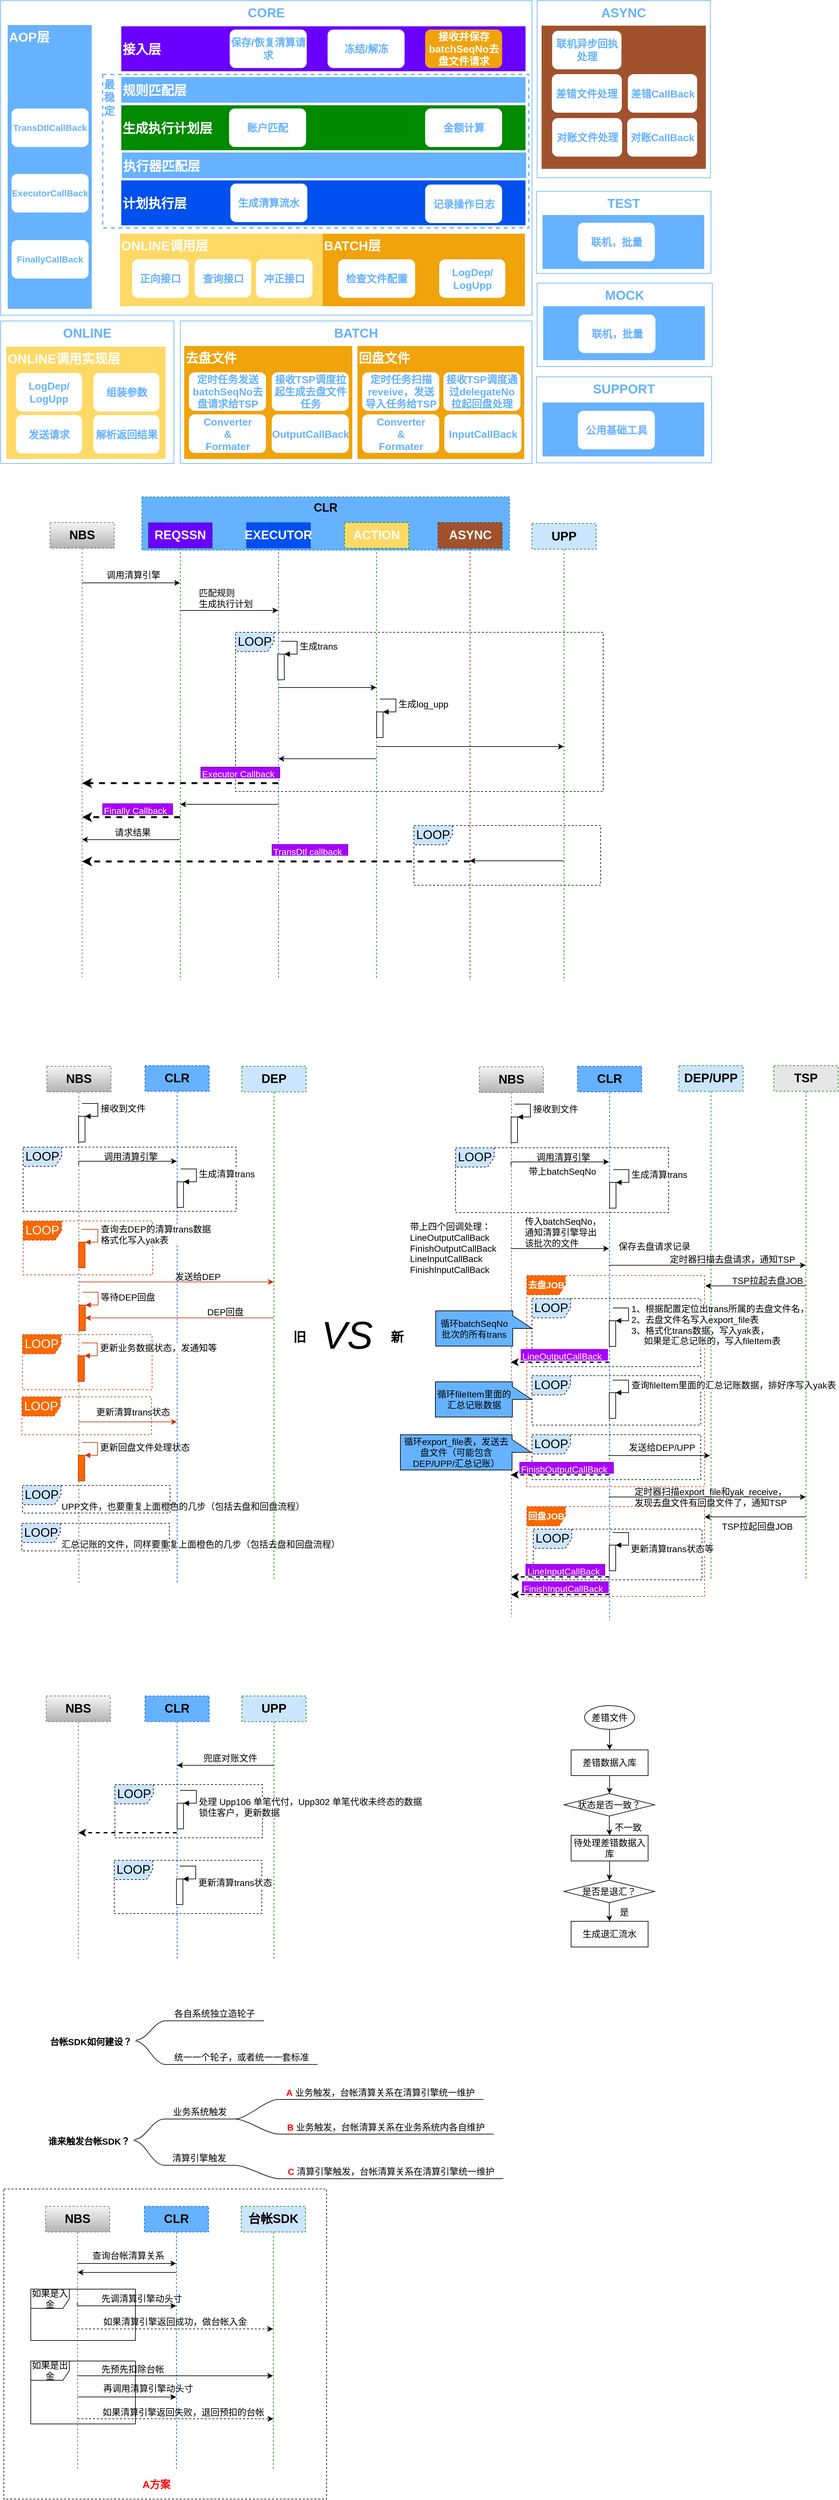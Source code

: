 <mxfile pages="1" version="11.2.8" type="github"><diagram id="kjUhLuTlYEf19-uYpVck" name="ÃÂÃÂ§ÃÂÃÂ¬ÃÂÃÂ¬ 1 ÃÂÃÂ©ÃÂÃÂ¡ÃÂÃÂµ"><mxGraphModel dx="1421" dy="790" grid="0" gridSize="10" guides="1" tooltips="1" connect="1" arrows="1" fold="1" page="0" pageScale="1" pageWidth="827" pageHeight="1169" math="0" shadow="0"><root><mxCell id="0"/><mxCell id="1" parent="0"/><mxCell id="2eCLIslAUu-nN38vX175-77" value="" style="rounded=0;whiteSpace=wrap;html=1;strokeColor=#000000;fillColor=none;fontSize=14;fontColor=#000000;dashed=1;" vertex="1" parent="1"><mxGeometry x="5" y="3619" width="503" height="483" as="geometry"/></mxCell><mxCell id="2eCLIslAUu-nN38vX175-72" value="如果是出金" style="shape=umlFrame;whiteSpace=wrap;html=1;strokeColor=#000000;fillColor=none;fontSize=14;fontColor=#000000;" vertex="1" parent="1"><mxGeometry x="47" y="3887" width="163" height="98" as="geometry"/></mxCell><mxCell id="2eCLIslAUu-nN38vX175-65" value="如果是入金" style="shape=umlFrame;whiteSpace=wrap;html=1;strokeColor=#000000;fillColor=none;fontSize=14;fontColor=#000000;" vertex="1" parent="1"><mxGeometry x="47" y="3775" width="163" height="80" as="geometry"/></mxCell><mxCell id="Dk_QuYkN4jDLy0KGSyAI-215" value="回盘JOB" style="shape=umlFrame;whiteSpace=wrap;html=1;dashed=1;labelBackgroundColor=none;strokeColor=#C73500;strokeWidth=1;fillColor=#fa6800;fontSize=14;fontColor=#ffffff;align=left;fontStyle=1" parent="1" vertex="1"><mxGeometry x="820" y="2556" width="277" height="140" as="geometry"/></mxCell><mxCell id="Dk_QuYkN4jDLy0KGSyAI-204" value="去盘JOB" style="shape=umlFrame;whiteSpace=wrap;html=1;dashed=1;labelBackgroundColor=none;strokeColor=#C73500;strokeWidth=1;fillColor=#fa6800;fontSize=14;fontColor=#ffffff;align=left;fontStyle=1" parent="1" vertex="1"><mxGeometry x="820" y="2196" width="277" height="329" as="geometry"/></mxCell><mxCell id="Dk_QuYkN4jDLy0KGSyAI-158" value="LOOP" style="shape=umlFrame;whiteSpace=wrap;html=1;dashed=1;strokeColor=#000000;fillColor=#CCE5FF;fontSize=19;fontColor=#000000;" parent="1" vertex="1"><mxGeometry x="828" y="2232" width="263" height="106" as="geometry"/></mxCell><mxCell id="Dk_QuYkN4jDLy0KGSyAI-108" value="LOOP" style="shape=umlFrame;whiteSpace=wrap;html=1;dashed=1;strokeColor=#C73500;fillColor=#fa6800;fontSize=19;fontColor=#ffffff;" parent="1" vertex="1"><mxGeometry x="33" y="2385" width="202" height="59" as="geometry"/></mxCell><mxCell id="Dk_QuYkN4jDLy0KGSyAI-186" style="edgeStyle=orthogonalEdgeStyle;rounded=0;orthogonalLoop=1;jettySize=auto;html=1;strokeWidth=2;fontSize=14;fontColor=#000000;dashed=1;" parent="1" edge="1"><mxGeometry relative="1" as="geometry"><mxPoint x="948" y="2331" as="sourcePoint"/><mxPoint x="795" y="2331" as="targetPoint"/><Array as="points"><mxPoint x="860" y="2331"/><mxPoint x="860" y="2331"/></Array></mxGeometry></mxCell><mxCell id="Dk_QuYkN4jDLy0KGSyAI-76" value="LOOP" style="shape=umlFrame;whiteSpace=wrap;html=1;dashed=1;strokeColor=#000000;fillColor=#CCE5FF;fontSize=19;fontColor=#000000;" parent="1" vertex="1"><mxGeometry x="35" y="1996" width="332" height="100" as="geometry"/></mxCell><mxCell id="Dk_QuYkN4jDLy0KGSyAI-8" value="LOOP" style="shape=umlFrame;whiteSpace=wrap;html=1;dashed=1;strokeColor=#000000;fillColor=#CCE5FF;fontSize=19;fontColor=#000000;" parent="1" vertex="1"><mxGeometry x="366" y="1194" width="573" height="248" as="geometry"/></mxCell><mxCell id="Dk_QuYkN4jDLy0KGSyAI-35" style="edgeStyle=orthogonalEdgeStyle;rounded=0;orthogonalLoop=1;jettySize=auto;html=1;dashed=1;strokeWidth=3;fontSize=18;fontColor=#000000;" parent="1" source="Dk_QuYkN4jDLy0KGSyAI-39" target="Dk_QuYkN4jDLy0KGSyAI-1" edge="1"><mxGeometry relative="1" as="geometry"><Array as="points"><mxPoint x="559" y="1551"/><mxPoint x="559" y="1551"/></Array></mxGeometry></mxCell><mxCell id="Dk_QuYkN4jDLy0KGSyAI-34" value="LOOP" style="shape=umlFrame;whiteSpace=wrap;html=1;dashed=1;strokeColor=#000000;fillColor=#CCE5FF;fontSize=19;fontColor=#000000;" parent="1" vertex="1"><mxGeometry x="644" y="1495" width="291" height="93" as="geometry"/></mxCell><mxCell id="Dk_QuYkN4jDLy0KGSyAI-33" value="CLR" style="rounded=0;whiteSpace=wrap;html=1;fontSize=18;verticalAlign=top;fontStyle=1;dashed=1;fillColor=#66B2FF;strokeColor=#0e8088;" parent="1" vertex="1"><mxGeometry x="220" y="983" width="573" height="83" as="geometry"/></mxCell><mxCell id="4c6s9izEjnyOQbOyyqgE-10" value="&lt;div&gt;CORE&lt;/div&gt;&lt;div&gt;&lt;br&gt;&lt;/div&gt;" style="rounded=0;whiteSpace=wrap;html=1;align=center;fillColor=none;strokeColor=#66B2FF;fontSize=20;fontStyle=1;fontColor=#66B2FF;verticalAlign=top;" parent="1" vertex="1"><mxGeometry y="210" width="828" height="490" as="geometry"/></mxCell><mxCell id="uKmGDKJGISxBKUMgDR7r-21" value="&lt;div&gt;&lt;b style=&quot;font-size: 17px&quot;&gt;最&lt;/b&gt;&lt;/div&gt;&lt;div&gt;&lt;b style=&quot;font-size: 17px&quot;&gt;稳&lt;/b&gt;&lt;/div&gt;&lt;div&gt;&lt;b style=&quot;font-size: 17px&quot;&gt;定&lt;/b&gt;&lt;/div&gt;" style="rounded=0;whiteSpace=wrap;html=1;fillColor=none;fontColor=#66B2FF;dashed=1;align=left;verticalAlign=top;fontSize=17;strokeColor=#66B2FF;strokeWidth=2;" parent="1" vertex="1"><mxGeometry x="159" y="325" width="664" height="239" as="geometry"/></mxCell><mxCell id="4c6s9izEjnyOQbOyyqgE-11" value="BATCH" style="rounded=0;whiteSpace=wrap;html=1;align=center;fillColor=none;strokeColor=#66B2FF;fontSize=20;fontStyle=1;fontColor=#66B2FF;verticalAlign=top;" parent="1" vertex="1"><mxGeometry x="280" y="709" width="548" height="222" as="geometry"/></mxCell><mxCell id="4c6s9izEjnyOQbOyyqgE-26" value="回盘文件" style="rounded=0;whiteSpace=wrap;html=1;align=left;fillColor=#f0a30a;strokeColor=none;fontSize=20;fontStyle=1;verticalAlign=top;fontColor=#ffffff;" parent="1" vertex="1"><mxGeometry x="556" y="748" width="260" height="176" as="geometry"/></mxCell><mxCell id="4c6s9izEjnyOQbOyyqgE-12" value="ONLINE" style="rounded=0;whiteSpace=wrap;html=1;align=center;fillColor=none;strokeColor=#66B2FF;fontSize=20;fontStyle=1;fontColor=#66B2FF;verticalAlign=top;" parent="1" vertex="1"><mxGeometry y="709" width="270" height="222" as="geometry"/></mxCell><mxCell id="1P6K6oFf8oCfgGA-prA9-4" value="ONLINE调用层" style="rounded=0;whiteSpace=wrap;html=1;align=left;fillColor=#FFD966;strokeColor=none;fontSize=20;fontStyle=1;fontColor=#FFFFFF;verticalAlign=top;" parent="1" vertex="1"><mxGeometry x="186" y="573" width="318" height="113" as="geometry"/></mxCell><mxCell id="H8eZMBbduY-FewTbX4_A-4" value="&lt;font style=&quot;font-size: 20px;&quot; color=&quot;#FFFFFF&quot;&gt;接入层&lt;/font&gt;" style="rounded=0;whiteSpace=wrap;html=1;align=left;fillColor=#6A00FF;strokeColor=none;fontFamily=Helvetica;fontSize=20;fontStyle=1;fontColor=#ffffff;" parent="1" vertex="1"><mxGeometry x="188" y="250" width="630" height="70" as="geometry"/></mxCell><mxCell id="H8eZMBbduY-FewTbX4_A-7" value="&lt;font style=&quot;font-size: 20px&quot; color=&quot;#FFFFFF&quot;&gt;规则&lt;/font&gt;&lt;font style=&quot;font-size: 20px&quot; color=&quot;#FFFFFF&quot;&gt;&lt;font style=&quot;font-size: 20px&quot; color=&quot;#FFFFFF&quot;&gt;匹配&lt;/font&gt;层&lt;/font&gt;" style="rounded=0;whiteSpace=wrap;html=1;align=left;fillColor=#66B2FF;strokeColor=none;fontSize=20;fontStyle=1;fontColor=#ffffff;" parent="1" vertex="1"><mxGeometry x="188" y="329" width="630" height="40" as="geometry"/></mxCell><mxCell id="jm_BWGQIBMTPluMQ3C9E-6" value="&lt;font style=&quot;font-size: 20px&quot; color=&quot;#FFFFFF&quot;&gt;生成执行计划层&lt;/font&gt;" style="rounded=0;whiteSpace=wrap;html=1;align=left;fillColor=#008A00;strokeColor=none;fontSize=20;fontStyle=1;fontColor=#ffffff;" parent="1" vertex="1"><mxGeometry x="188" y="373" width="630" height="70" as="geometry"/></mxCell><mxCell id="jm_BWGQIBMTPluMQ3C9E-7" value="账户匹配" style="rounded=1;whiteSpace=wrap;html=1;align=center;fontSize=16;strokeColor=none;fontColor=#66B2FF;fontStyle=1" parent="1" vertex="1"><mxGeometry x="356" y="378" width="120" height="60" as="geometry"/></mxCell><mxCell id="jm_BWGQIBMTPluMQ3C9E-9" value="&lt;div&gt;金额计算&lt;/div&gt;" style="rounded=1;whiteSpace=wrap;html=1;align=center;fontSize=16;strokeColor=none;fontColor=#66B2FF;fontStyle=1" parent="1" vertex="1"><mxGeometry x="661.5" y="378" width="120" height="60" as="geometry"/></mxCell><mxCell id="jm_BWGQIBMTPluMQ3C9E-10" value="计划执行层" style="rounded=0;whiteSpace=wrap;html=1;align=left;fillColor=#0050EF;strokeColor=none;fontSize=20;fontStyle=1;fontColor=#ffffff;" parent="1" vertex="1"><mxGeometry x="188" y="490" width="630" height="70" as="geometry"/></mxCell><mxCell id="1P6K6oFf8oCfgGA-prA9-13" value="去盘文件" style="rounded=0;whiteSpace=wrap;html=1;align=left;fillColor=#f0a30a;strokeColor=none;fontSize=20;fontStyle=1;verticalAlign=top;fontColor=#ffffff;" parent="1" vertex="1"><mxGeometry x="286" y="748" width="262" height="176" as="geometry"/></mxCell><mxCell id="4c6s9izEjnyOQbOyyqgE-1" value="正向接口" style="rounded=1;whiteSpace=wrap;html=1;align=center;fontSize=16;strokeColor=none;fontColor=#66B2FF;fontStyle=1" parent="1" vertex="1"><mxGeometry x="205" y="613" width="88" height="60" as="geometry"/></mxCell><mxCell id="4c6s9izEjnyOQbOyyqgE-2" value="BATCH层" style="rounded=0;whiteSpace=wrap;html=1;align=left;fillColor=#f0a30a;strokeColor=none;fontSize=20;fontStyle=1;verticalAlign=top;fontColor=#ffffff;" parent="1" vertex="1"><mxGeometry x="502" y="573" width="315" height="113" as="geometry"/></mxCell><mxCell id="4c6s9izEjnyOQbOyyqgE-4" value="检查文件配置" style="rounded=1;whiteSpace=wrap;html=1;align=center;fontSize=16;strokeColor=none;fontColor=#66B2FF;fontStyle=1" parent="1" vertex="1"><mxGeometry x="526" y="613" width="120" height="60" as="geometry"/></mxCell><mxCell id="4c6s9izEjnyOQbOyyqgE-5" value="AOP层" style="rounded=0;whiteSpace=wrap;html=1;align=left;fillColor=#66B2FF;strokeColor=none;fontSize=20;fontStyle=1;fontColor=#ffffff;verticalAlign=top;" parent="1" vertex="1"><mxGeometry x="11" y="248" width="131" height="442" as="geometry"/></mxCell><mxCell id="4c6s9izEjnyOQbOyyqgE-13" value="FinallyCallBack" style="rounded=1;whiteSpace=wrap;html=1;align=center;fontSize=14;strokeColor=none;fontColor=#66B2FF;fontStyle=1" parent="1" vertex="1"><mxGeometry x="17" y="583" width="120" height="60" as="geometry"/></mxCell><mxCell id="4c6s9izEjnyOQbOyyqgE-24" value="ONLINE调用实现层" style="rounded=0;whiteSpace=wrap;html=1;align=left;fillColor=#FFD966;strokeColor=none;fontSize=20;fontStyle=1;fontColor=#FFFFFF;verticalAlign=top;" parent="1" vertex="1"><mxGeometry x="9" y="749" width="248" height="175" as="geometry"/></mxCell><mxCell id="4c6s9izEjnyOQbOyyqgE-25" value="&lt;div&gt;LogDep/&lt;/div&gt;&lt;div&gt;LogUpp&lt;/div&gt;" style="rounded=1;whiteSpace=wrap;html=1;align=center;fontSize=16;strokeColor=none;fontColor=#66B2FF;fontStyle=1" parent="1" vertex="1"><mxGeometry x="24" y="790" width="103" height="60" as="geometry"/></mxCell><mxCell id="4c6s9izEjnyOQbOyyqgE-30" value="ASYNC" style="rounded=0;whiteSpace=wrap;html=1;align=center;fillColor=none;strokeColor=#66B2FF;fontSize=20;fontStyle=1;fontColor=#66B2FF;verticalAlign=top;" parent="1" vertex="1"><mxGeometry x="836" y="210" width="270" height="276" as="geometry"/></mxCell><mxCell id="4c6s9izEjnyOQbOyyqgE-31" value="" style="rounded=0;whiteSpace=wrap;html=1;align=left;fillColor=#a0522d;strokeColor=none;fontSize=20;fontStyle=1;verticalAlign=top;fontColor=#ffffff;" parent="1" vertex="1"><mxGeometry x="843" y="249" width="256" height="223" as="geometry"/></mxCell><mxCell id="4c6s9izEjnyOQbOyyqgE-32" value="联机异步回执处理" style="rounded=1;whiteSpace=wrap;html=1;align=center;fontSize=16;strokeColor=none;fontColor=#66B2FF;fontStyle=1" parent="1" vertex="1"><mxGeometry x="859.5" y="257" width="108" height="60" as="geometry"/></mxCell><mxCell id="TYmXcNXVdZr6F9isr1yF-2" value="&lt;div&gt;生成清算流水&lt;/div&gt;" style="rounded=1;whiteSpace=wrap;html=1;align=center;fontSize=16;strokeColor=none;fontColor=#66B2FF;fontStyle=1" parent="1" vertex="1"><mxGeometry x="358" y="495" width="120" height="60" as="geometry"/></mxCell><mxCell id="TYmXcNXVdZr6F9isr1yF-3" value="记录操作日志" style="rounded=1;whiteSpace=wrap;html=1;align=center;fontSize=16;strokeColor=none;fontColor=#66B2FF;fontStyle=1" parent="1" vertex="1"><mxGeometry x="661.5" y="496.5" width="120" height="60" as="geometry"/></mxCell><mxCell id="uqlAVvZez1j8Dtwm_awE-3" value="TEST" style="rounded=0;whiteSpace=wrap;html=1;align=center;fillColor=none;strokeColor=#66B2FF;fontSize=20;fontStyle=1;fontColor=#66B2FF;verticalAlign=top;" parent="1" vertex="1"><mxGeometry x="835" y="507" width="272" height="128" as="geometry"/></mxCell><mxCell id="uqlAVvZez1j8Dtwm_awE-4" value="MOCK" style="rounded=0;whiteSpace=wrap;html=1;align=center;fillColor=none;strokeColor=#66B2FF;fontSize=20;fontStyle=1;fontColor=#66B2FF;verticalAlign=top;" parent="1" vertex="1"><mxGeometry x="836" y="650" width="273" height="130" as="geometry"/></mxCell><mxCell id="uqlAVvZez1j8Dtwm_awE-5" value="" style="rounded=0;whiteSpace=wrap;html=1;align=left;fillColor=#66B2FF;strokeColor=none;fontSize=20;fontStyle=1;fontColor=#ffffff;verticalAlign=top;" parent="1" vertex="1"><mxGeometry x="844.5" y="544" width="252" height="84" as="geometry"/></mxCell><mxCell id="uqlAVvZez1j8Dtwm_awE-6" value="联机，批量" style="rounded=1;whiteSpace=wrap;html=1;align=center;fontSize=16;strokeColor=none;fontColor=#66B2FF;fontStyle=1" parent="1" vertex="1"><mxGeometry x="899.5" y="556" width="120" height="60" as="geometry"/></mxCell><mxCell id="uqlAVvZez1j8Dtwm_awE-7" value="" style="rounded=0;whiteSpace=wrap;html=1;align=left;fillColor=#66B2FF;strokeColor=none;fontSize=20;fontStyle=1;fontColor=#ffffff;verticalAlign=top;" parent="1" vertex="1"><mxGeometry x="845.5" y="686" width="252" height="84" as="geometry"/></mxCell><mxCell id="uqlAVvZez1j8Dtwm_awE-8" value="联机，批量" style="rounded=1;whiteSpace=wrap;html=1;align=center;fontSize=16;strokeColor=none;fontColor=#66B2FF;fontStyle=1" parent="1" vertex="1"><mxGeometry x="900.5" y="699" width="120" height="60" as="geometry"/></mxCell><mxCell id="H8eZMBbduY-FewTbX4_A-2" value="保存/恢复清算请求" style="rounded=1;whiteSpace=wrap;html=1;align=center;fontSize=16;strokeColor=none;fontColor=#66B2FF;fontStyle=1" parent="1" vertex="1"><mxGeometry x="357" y="255" width="120" height="60" as="geometry"/></mxCell><mxCell id="H8eZMBbduY-FewTbX4_A-3" value="接收并保存batchSeqNo去盘文件请求" style="rounded=1;whiteSpace=wrap;html=1;align=center;fontSize=16;strokeColor=none;fontStyle=1;fillColor=#f0a30a;fontColor=#ffffff;" parent="1" vertex="1"><mxGeometry x="661.5" y="255" width="120" height="60" as="geometry"/></mxCell><mxCell id="uKmGDKJGISxBKUMgDR7r-4" value="组装参数" style="rounded=1;whiteSpace=wrap;html=1;align=center;fontSize=16;strokeColor=none;fontColor=#66B2FF;fontStyle=1" parent="1" vertex="1"><mxGeometry x="144.5" y="790" width="103" height="60" as="geometry"/></mxCell><mxCell id="uKmGDKJGISxBKUMgDR7r-5" value="发送请求" style="rounded=1;whiteSpace=wrap;html=1;align=center;fontSize=16;strokeColor=none;fontColor=#66B2FF;fontStyle=1" parent="1" vertex="1"><mxGeometry x="24" y="855.5" width="103" height="60" as="geometry"/></mxCell><mxCell id="uKmGDKJGISxBKUMgDR7r-6" value="解析返回结果" style="rounded=1;whiteSpace=wrap;html=1;align=center;fontSize=16;strokeColor=none;fontColor=#66B2FF;fontStyle=1" parent="1" vertex="1"><mxGeometry x="144.5" y="855.5" width="103" height="60" as="geometry"/></mxCell><mxCell id="uKmGDKJGISxBKUMgDR7r-14" value="差错文件处理" style="rounded=1;whiteSpace=wrap;html=1;align=center;fontSize=16;strokeColor=none;fontColor=#66B2FF;fontStyle=1" parent="1" vertex="1"><mxGeometry x="859" y="324.5" width="109" height="60" as="geometry"/></mxCell><mxCell id="4c6s9izEjnyOQbOyyqgE-14" value="定时任务发送batchSeqNo去盘请求给TSP" style="rounded=1;whiteSpace=wrap;html=1;align=center;fontSize=16;strokeColor=none;fontColor=#66B2FF;fontStyle=1" parent="1" vertex="1"><mxGeometry x="293.5" y="789" width="120" height="60" as="geometry"/></mxCell><mxCell id="4c6s9izEjnyOQbOyyqgE-17" value="定时任务扫描reveive，发送导入任务给TSP" style="rounded=1;whiteSpace=wrap;html=1;align=center;fontSize=16;strokeColor=none;fontColor=#66B2FF;fontStyle=1" parent="1" vertex="1"><mxGeometry x="563.5" y="789" width="120" height="60" as="geometry"/></mxCell><mxCell id="4c6s9izEjnyOQbOyyqgE-18" value="接收TSP调度通过delegateNo拉起回盘处理" style="rounded=1;whiteSpace=wrap;html=1;align=center;fontSize=16;strokeColor=none;fontColor=#66B2FF;fontStyle=1" parent="1" vertex="1"><mxGeometry x="690" y="789" width="120" height="60" as="geometry"/></mxCell><mxCell id="uqlAVvZez1j8Dtwm_awE-9" value="Converter&lt;br&gt;&amp;amp;&lt;br&gt;Formater" style="rounded=1;whiteSpace=wrap;html=1;align=center;fontSize=16;strokeColor=none;fontColor=#66B2FF;fontStyle=1" parent="1" vertex="1"><mxGeometry x="293.5" y="854.5" width="120" height="60" as="geometry"/></mxCell><mxCell id="uqlAVvZez1j8Dtwm_awE-10" value="Converter&lt;br&gt;&amp;amp;&lt;br&gt;Formater" style="rounded=1;whiteSpace=wrap;html=1;align=center;fontSize=16;strokeColor=none;fontColor=#66B2FF;fontStyle=1" parent="1" vertex="1"><mxGeometry x="563.5" y="854.5" width="120" height="60" as="geometry"/></mxCell><mxCell id="uKmGDKJGISxBKUMgDR7r-25" value="接收TSP调度拉起生成去盘文件任务" style="rounded=1;whiteSpace=wrap;html=1;align=center;fontSize=16;strokeColor=none;fontColor=#66B2FF;fontStyle=1" parent="1" vertex="1"><mxGeometry x="422.5" y="789" width="120" height="60" as="geometry"/></mxCell><mxCell id="uKmGDKJGISxBKUMgDR7r-26" value="OutputCallBack" style="rounded=1;whiteSpace=wrap;html=1;align=center;fontSize=16;strokeColor=none;fontColor=#66B2FF;fontStyle=1" parent="1" vertex="1"><mxGeometry x="422.5" y="854.5" width="120" height="60" as="geometry"/></mxCell><mxCell id="uKmGDKJGISxBKUMgDR7r-27" value="ExecutorCallBack" style="rounded=1;whiteSpace=wrap;html=1;align=center;fontSize=14;strokeColor=none;fontColor=#66B2FF;fontStyle=1" parent="1" vertex="1"><mxGeometry x="17" y="480" width="120" height="60" as="geometry"/></mxCell><mxCell id="uKmGDKJGISxBKUMgDR7r-28" value="差错CallBack" style="rounded=1;whiteSpace=wrap;html=1;align=center;fontSize=16;strokeColor=none;fontColor=#66B2FF;fontStyle=1" parent="1" vertex="1"><mxGeometry x="977.5" y="324.5" width="108" height="60" as="geometry"/></mxCell><mxCell id="uKmGDKJGISxBKUMgDR7r-29" value="对账文件处理" style="rounded=1;whiteSpace=wrap;html=1;align=center;fontSize=16;strokeColor=none;fontColor=#66B2FF;fontStyle=1" parent="1" vertex="1"><mxGeometry x="859.5" y="393" width="109" height="60" as="geometry"/></mxCell><mxCell id="uKmGDKJGISxBKUMgDR7r-30" value="对账CallBack" style="rounded=1;whiteSpace=wrap;html=1;align=center;fontSize=16;strokeColor=none;fontColor=#66B2FF;fontStyle=1" parent="1" vertex="1"><mxGeometry x="976.5" y="393" width="109" height="60" as="geometry"/></mxCell><mxCell id="uKmGDKJGISxBKUMgDR7r-31" value="查询接口" style="rounded=1;whiteSpace=wrap;html=1;align=center;fontSize=16;strokeColor=none;fontColor=#66B2FF;fontStyle=1" parent="1" vertex="1"><mxGeometry x="302.5" y="612.5" width="88" height="60" as="geometry"/></mxCell><mxCell id="uKmGDKJGISxBKUMgDR7r-32" value="冲正接口" style="rounded=1;whiteSpace=wrap;html=1;align=center;fontSize=16;strokeColor=none;fontColor=#66B2FF;fontStyle=1" parent="1" vertex="1"><mxGeometry x="398" y="613" width="88" height="60" as="geometry"/></mxCell><mxCell id="uKmGDKJGISxBKUMgDR7r-33" value="InputCallBack" style="rounded=1;whiteSpace=wrap;html=1;align=center;fontSize=16;strokeColor=none;fontColor=#66B2FF;fontStyle=1" parent="1" vertex="1"><mxGeometry x="691.5" y="854.5" width="120" height="60" as="geometry"/></mxCell><mxCell id="uKmGDKJGISxBKUMgDR7r-34" value="SUPPORT" style="rounded=0;whiteSpace=wrap;html=1;align=center;fillColor=none;strokeColor=#66B2FF;fontSize=20;fontStyle=1;fontColor=#66B2FF;verticalAlign=top;" parent="1" vertex="1"><mxGeometry x="835" y="796" width="273" height="134" as="geometry"/></mxCell><mxCell id="uKmGDKJGISxBKUMgDR7r-35" value="" style="rounded=0;whiteSpace=wrap;html=1;align=left;fillColor=#66B2FF;strokeColor=none;fontSize=20;fontStyle=1;fontColor=#ffffff;verticalAlign=top;" parent="1" vertex="1"><mxGeometry x="844.5" y="836" width="252" height="84" as="geometry"/></mxCell><mxCell id="uKmGDKJGISxBKUMgDR7r-36" value="公用基础工具" style="rounded=1;whiteSpace=wrap;html=1;align=center;fontSize=16;strokeColor=none;fontColor=#66B2FF;fontStyle=1" parent="1" vertex="1"><mxGeometry x="899.5" y="849" width="120" height="60" as="geometry"/></mxCell><mxCell id="Dk_QuYkN4jDLy0KGSyAI-7" style="edgeStyle=orthogonalEdgeStyle;rounded=0;orthogonalLoop=1;jettySize=auto;html=1;fontSize=19;fontColor=#000000;" parent="1" source="Dk_QuYkN4jDLy0KGSyAI-1" target="Dk_QuYkN4jDLy0KGSyAI-5" edge="1"><mxGeometry relative="1" as="geometry"><Array as="points"><mxPoint x="203" y="1117"/><mxPoint x="203" y="1117"/></Array></mxGeometry></mxCell><mxCell id="Dk_QuYkN4jDLy0KGSyAI-1" value="NBS" style="shape=umlLifeline;perimeter=lifelinePerimeter;whiteSpace=wrap;html=1;container=1;collapsible=0;recursiveResize=0;outlineConnect=0;dashed=1;strokeColor=#666666;fillColor=#f5f5f5;fontSize=19;fontStyle=1;gradientColor=#b3b3b3;fontColor=#000000;" parent="1" vertex="1"><mxGeometry x="77" y="1023" width="100" height="708" as="geometry"/></mxCell><mxCell id="Dk_QuYkN4jDLy0KGSyAI-20" style="edgeStyle=orthogonalEdgeStyle;rounded=0;orthogonalLoop=1;jettySize=auto;html=1;fontSize=14;fontColor=#000000;" parent="1" source="Dk_QuYkN4jDLy0KGSyAI-4" target="Dk_QuYkN4jDLy0KGSyAI-12" edge="1"><mxGeometry relative="1" as="geometry"><Array as="points"><mxPoint x="524" y="1280"/><mxPoint x="524" y="1280"/></Array></mxGeometry></mxCell><mxCell id="Dk_QuYkN4jDLy0KGSyAI-29" style="edgeStyle=orthogonalEdgeStyle;rounded=0;orthogonalLoop=1;jettySize=auto;html=1;strokeWidth=3;fontSize=14;fontColor=#000000;dashed=1;" parent="1" source="Dk_QuYkN4jDLy0KGSyAI-4" target="Dk_QuYkN4jDLy0KGSyAI-1" edge="1"><mxGeometry relative="1" as="geometry"><Array as="points"><mxPoint x="223" y="1429"/><mxPoint x="223" y="1429"/></Array></mxGeometry></mxCell><mxCell id="Dk_QuYkN4jDLy0KGSyAI-36" style="edgeStyle=orthogonalEdgeStyle;rounded=0;orthogonalLoop=1;jettySize=auto;html=1;strokeWidth=1;fontSize=18;fontColor=#000000;" parent="1" source="Dk_QuYkN4jDLy0KGSyAI-4" target="Dk_QuYkN4jDLy0KGSyAI-5" edge="1"><mxGeometry relative="1" as="geometry"><Array as="points"><mxPoint x="359" y="1462"/><mxPoint x="359" y="1462"/></Array></mxGeometry></mxCell><mxCell id="Dk_QuYkN4jDLy0KGSyAI-4" value="EXECUTOR" style="shape=umlLifeline;perimeter=lifelinePerimeter;whiteSpace=wrap;html=1;container=1;collapsible=0;recursiveResize=0;outlineConnect=0;dashed=1;strokeColor=#0050EF;fillColor=#0050EF;fontSize=19;fontColor=#FFFFFF;fontStyle=1" parent="1" vertex="1"><mxGeometry x="383" y="1023" width="100" height="710" as="geometry"/></mxCell><mxCell id="Dk_QuYkN4jDLy0KGSyAI-18" value="" style="html=1;points=[];perimeter=orthogonalPerimeter;strokeColor=#000000;fillColor=#ffffff;fontSize=14;fontColor=#FFFFFF;" parent="Dk_QuYkN4jDLy0KGSyAI-4" vertex="1"><mxGeometry x="49" y="205" width="10" height="40" as="geometry"/></mxCell><mxCell id="Dk_QuYkN4jDLy0KGSyAI-19" value="生成trans" style="edgeStyle=orthogonalEdgeStyle;html=1;align=left;spacingLeft=2;endArrow=block;rounded=0;entryX=1;entryY=0;fontSize=14;fontColor=#000000;" parent="Dk_QuYkN4jDLy0KGSyAI-4" target="Dk_QuYkN4jDLy0KGSyAI-18" edge="1"><mxGeometry relative="1" as="geometry"><mxPoint x="54" y="185" as="sourcePoint"/><Array as="points"><mxPoint x="79" y="185"/></Array></mxGeometry></mxCell><mxCell id="Dk_QuYkN4jDLy0KGSyAI-9" style="edgeStyle=orthogonalEdgeStyle;rounded=0;orthogonalLoop=1;jettySize=auto;html=1;fontSize=19;fontColor=#000000;" parent="1" source="Dk_QuYkN4jDLy0KGSyAI-5" target="Dk_QuYkN4jDLy0KGSyAI-4" edge="1"><mxGeometry relative="1" as="geometry"><Array as="points"><mxPoint x="365" y="1160"/><mxPoint x="365" y="1160"/></Array></mxGeometry></mxCell><mxCell id="Dk_QuYkN4jDLy0KGSyAI-31" style="edgeStyle=orthogonalEdgeStyle;rounded=0;orthogonalLoop=1;jettySize=auto;html=1;dashed=1;strokeWidth=3;fontSize=14;fontColor=#000000;" parent="1" source="Dk_QuYkN4jDLy0KGSyAI-5" target="Dk_QuYkN4jDLy0KGSyAI-1" edge="1"><mxGeometry relative="1" as="geometry"><Array as="points"><mxPoint x="211" y="1482"/><mxPoint x="211" y="1482"/></Array></mxGeometry></mxCell><mxCell id="Dk_QuYkN4jDLy0KGSyAI-37" style="edgeStyle=orthogonalEdgeStyle;rounded=0;orthogonalLoop=1;jettySize=auto;html=1;strokeWidth=1;fontSize=18;fontColor=#000000;" parent="1" source="Dk_QuYkN4jDLy0KGSyAI-5" target="Dk_QuYkN4jDLy0KGSyAI-1" edge="1"><mxGeometry relative="1" as="geometry"><Array as="points"><mxPoint x="208" y="1517"/><mxPoint x="208" y="1517"/></Array></mxGeometry></mxCell><mxCell id="Dk_QuYkN4jDLy0KGSyAI-5" value="REQSSN" style="shape=umlLifeline;perimeter=lifelinePerimeter;whiteSpace=wrap;html=1;container=1;collapsible=0;recursiveResize=0;outlineConnect=0;dashed=1;strokeColor=#008A00;fillColor=#6A00FF;fontSize=19;fontColor=#FFFFFF;fontStyle=1" parent="1" vertex="1"><mxGeometry x="230" y="1023" width="100" height="713" as="geometry"/></mxCell><mxCell id="Dk_QuYkN4jDLy0KGSyAI-25" style="edgeStyle=orthogonalEdgeStyle;rounded=0;orthogonalLoop=1;jettySize=auto;html=1;fontSize=14;fontColor=#000000;strokeWidth=1;" parent="1" edge="1"><mxGeometry relative="1" as="geometry"><mxPoint x="877.5" y="1550" as="sourcePoint"/><mxPoint x="731" y="1550" as="targetPoint"/><Array as="points"><mxPoint x="827" y="1550"/><mxPoint x="827" y="1550"/></Array></mxGeometry></mxCell><mxCell id="Dk_QuYkN4jDLy0KGSyAI-6" value="UPP" style="shape=umlLifeline;perimeter=lifelinePerimeter;whiteSpace=wrap;html=1;container=1;collapsible=0;recursiveResize=0;outlineConnect=0;dashed=1;strokeColor=#008A00;fillColor=#CCE5FF;fontSize=19;fontColor=#000000;fontStyle=1" parent="1" vertex="1"><mxGeometry x="828" y="1024.5" width="100" height="713" as="geometry"/></mxCell><mxCell id="Dk_QuYkN4jDLy0KGSyAI-10" value="调用清算引擎" style="text;html=1;resizable=0;points=[];autosize=1;align=left;verticalAlign=top;spacingTop=-4;fontSize=14;fontColor=#000000;" parent="1" vertex="1"><mxGeometry x="162.5" y="1094" width="94" height="17" as="geometry"/></mxCell><mxCell id="Dk_QuYkN4jDLy0KGSyAI-11" value="匹配规则&lt;br&gt;生成执行计划" style="text;html=1;resizable=0;points=[];autosize=1;align=left;verticalAlign=top;spacingTop=-4;fontSize=14;fontColor=#000000;" parent="1" vertex="1"><mxGeometry x="306.5" y="1122" width="94" height="34" as="geometry"/></mxCell><mxCell id="Dk_QuYkN4jDLy0KGSyAI-24" style="edgeStyle=orthogonalEdgeStyle;rounded=0;orthogonalLoop=1;jettySize=auto;html=1;fontSize=14;fontColor=#000000;" parent="1" source="Dk_QuYkN4jDLy0KGSyAI-12" target="Dk_QuYkN4jDLy0KGSyAI-6" edge="1"><mxGeometry relative="1" as="geometry"><Array as="points"><mxPoint x="652" y="1372"/><mxPoint x="652" y="1372"/></Array></mxGeometry></mxCell><mxCell id="Dk_QuYkN4jDLy0KGSyAI-27" style="edgeStyle=orthogonalEdgeStyle;rounded=0;orthogonalLoop=1;jettySize=auto;html=1;strokeWidth=1;fontSize=14;fontColor=#000000;" parent="1" source="Dk_QuYkN4jDLy0KGSyAI-12" target="Dk_QuYkN4jDLy0KGSyAI-4" edge="1"><mxGeometry relative="1" as="geometry"><Array as="points"><mxPoint x="493" y="1391"/><mxPoint x="493" y="1391"/></Array></mxGeometry></mxCell><mxCell id="Dk_QuYkN4jDLy0KGSyAI-12" value="ACTION" style="shape=umlLifeline;perimeter=lifelinePerimeter;whiteSpace=wrap;html=1;container=1;collapsible=0;recursiveResize=0;outlineConnect=0;dashed=1;strokeColor=#008A00;fillColor=#FFD966;fontSize=19;fontColor=#FFFFFF;fontStyle=1" parent="1" vertex="1"><mxGeometry x="536" y="1023" width="100" height="710" as="geometry"/></mxCell><mxCell id="Dk_QuYkN4jDLy0KGSyAI-13" value="冻结/解冻" style="rounded=1;whiteSpace=wrap;html=1;align=center;fontSize=16;strokeColor=none;fontColor=#66B2FF;fontStyle=1" parent="1" vertex="1"><mxGeometry x="509.5" y="255" width="120" height="60" as="geometry"/></mxCell><mxCell id="Dk_QuYkN4jDLy0KGSyAI-22" value="生成log_upp" style="edgeStyle=orthogonalEdgeStyle;html=1;align=left;spacingLeft=2;endArrow=block;rounded=0;entryX=1;entryY=0;fontSize=14;fontColor=#000000;" parent="1" target="Dk_QuYkN4jDLy0KGSyAI-23" edge="1"><mxGeometry relative="1" as="geometry"><mxPoint x="591" y="1298" as="sourcePoint"/><Array as="points"><mxPoint x="616" y="1298"/></Array></mxGeometry></mxCell><mxCell id="Dk_QuYkN4jDLy0KGSyAI-23" value="" style="html=1;points=[];perimeter=orthogonalPerimeter;strokeColor=#000000;fillColor=#ffffff;fontSize=14;fontColor=#FFFFFF;" parent="1" vertex="1"><mxGeometry x="586" y="1318" width="10" height="40" as="geometry"/></mxCell><mxCell id="Dk_QuYkN4jDLy0KGSyAI-26" value="TransDtl callback" style="text;html=1;resizable=0;points=[];autosize=1;align=left;verticalAlign=top;spacingTop=-4;fontSize=14;fillColor=#aa00ff;strokeColor=#7700CC;fontColor=#ffffff;" parent="1" vertex="1"><mxGeometry x="423" y="1524.5" width="118" height="17" as="geometry"/></mxCell><mxCell id="Dk_QuYkN4jDLy0KGSyAI-30" value="Executor Callback" style="text;html=1;resizable=0;points=[];autosize=1;align=left;verticalAlign=top;spacingTop=-4;fontSize=14;fillColor=#aa00ff;strokeColor=#7700CC;fontColor=#ffffff;" parent="1" vertex="1"><mxGeometry x="312" y="1404" width="123" height="17" as="geometry"/></mxCell><mxCell id="Dk_QuYkN4jDLy0KGSyAI-32" value="&lt;div&gt;Finally Callback&lt;/div&gt;" style="text;html=1;resizable=0;points=[];autosize=1;align=left;verticalAlign=top;spacingTop=-4;fontSize=14;fillColor=#aa00ff;strokeColor=#7700CC;fontColor=#ffffff;" parent="1" vertex="1"><mxGeometry x="159" y="1461" width="109" height="17" as="geometry"/></mxCell><mxCell id="Dk_QuYkN4jDLy0KGSyAI-38" value="请求结果" style="text;html=1;resizable=0;points=[];autosize=1;align=left;verticalAlign=top;spacingTop=-4;fontSize=14;fontColor=#000000;" parent="1" vertex="1"><mxGeometry x="176" y="1495" width="66" height="17" as="geometry"/></mxCell><mxCell id="Dk_QuYkN4jDLy0KGSyAI-39" value="ASYNC" style="shape=umlLifeline;perimeter=lifelinePerimeter;whiteSpace=wrap;html=1;container=1;collapsible=0;recursiveResize=0;outlineConnect=0;dashed=1;fontSize=19;fontStyle=1;fillColor=#a0522d;strokeColor=#6D1F00;fontColor=#ffffff;" parent="1" vertex="1"><mxGeometry x="681.5" y="1023" width="100" height="713" as="geometry"/></mxCell><mxCell id="Dk_QuYkN4jDLy0KGSyAI-44" style="edgeStyle=orthogonalEdgeStyle;rounded=0;orthogonalLoop=1;jettySize=auto;html=1;fontSize=19;fontColor=#000000;" parent="1" edge="1"><mxGeometry relative="1" as="geometry"><mxPoint x="121.5" y="2024" as="sourcePoint"/><mxPoint x="274.5" y="2018" as="targetPoint"/><Array as="points"><mxPoint x="122" y="2018"/></Array></mxGeometry></mxCell><mxCell id="Dk_QuYkN4jDLy0KGSyAI-45" value="NBS" style="shape=umlLifeline;perimeter=lifelinePerimeter;whiteSpace=wrap;html=1;container=1;collapsible=0;recursiveResize=0;outlineConnect=0;dashed=1;strokeColor=#666666;fillColor=#f5f5f5;fontSize=19;fontStyle=1;gradientColor=#b3b3b3;fontColor=#000000;" parent="1" vertex="1"><mxGeometry x="72" y="1870" width="100" height="806" as="geometry"/></mxCell><mxCell id="Dk_QuYkN4jDLy0KGSyAI-74" value="" style="html=1;points=[];perimeter=orthogonalPerimeter;strokeColor=#000000;fillColor=#FFFFFF;fontSize=14;fontColor=#000000;" parent="Dk_QuYkN4jDLy0KGSyAI-45" vertex="1"><mxGeometry x="49.5" y="78" width="10" height="40" as="geometry"/></mxCell><mxCell id="Dk_QuYkN4jDLy0KGSyAI-75" value="接收到文件" style="edgeStyle=orthogonalEdgeStyle;html=1;align=left;spacingLeft=2;endArrow=block;rounded=0;entryX=1;entryY=0;strokeWidth=1;fontSize=14;fontColor=#000000;" parent="Dk_QuYkN4jDLy0KGSyAI-45" target="Dk_QuYkN4jDLy0KGSyAI-74" edge="1"><mxGeometry relative="1" as="geometry"><mxPoint x="54.5" y="58" as="sourcePoint"/><Array as="points"><mxPoint x="79.5" y="58"/></Array></mxGeometry></mxCell><mxCell id="Dk_QuYkN4jDLy0KGSyAI-183" value="" style="html=1;points=[];perimeter=orthogonalPerimeter;strokeColor=#C73500;fillColor=#fa6800;fontSize=14;fontColor=#ffffff;" parent="Dk_QuYkN4jDLy0KGSyAI-45" vertex="1"><mxGeometry x="49" y="606" width="10" height="40" as="geometry"/></mxCell><mxCell id="Dk_QuYkN4jDLy0KGSyAI-184" value="更新回盘文件处理状态" style="edgeStyle=orthogonalEdgeStyle;html=1;align=left;spacingLeft=2;endArrow=block;rounded=0;entryX=1;entryY=0;fontSize=14;fontColor=#000000;fillColor=#fa6800;strokeColor=#C73500;" parent="Dk_QuYkN4jDLy0KGSyAI-45" target="Dk_QuYkN4jDLy0KGSyAI-183" edge="1"><mxGeometry relative="1" as="geometry"><mxPoint x="55" y="586" as="sourcePoint"/><Array as="points"><mxPoint x="79" y="586"/></Array></mxGeometry></mxCell><mxCell id="Dk_QuYkN4jDLy0KGSyAI-49" value="CLR" style="shape=umlLifeline;perimeter=lifelinePerimeter;whiteSpace=wrap;html=1;container=1;collapsible=0;recursiveResize=0;outlineConnect=0;dashed=1;strokeColor=#0050EF;fillColor=#66B2FF;fontSize=19;fontColor=#000000;fontStyle=1" parent="1" vertex="1"><mxGeometry x="225" y="1869" width="100" height="808" as="geometry"/></mxCell><mxCell id="Dk_QuYkN4jDLy0KGSyAI-82" value="" style="html=1;points=[];perimeter=orthogonalPerimeter;strokeColor=#000000;fillColor=#ffffff;fontSize=14;fontColor=#FFFFFF;" parent="Dk_QuYkN4jDLy0KGSyAI-49" vertex="1"><mxGeometry x="50" y="181" width="10" height="40" as="geometry"/></mxCell><mxCell id="Dk_QuYkN4jDLy0KGSyAI-83" value="生成清算trans" style="edgeStyle=orthogonalEdgeStyle;html=1;align=left;spacingLeft=2;endArrow=block;rounded=0;entryX=1;entryY=0;fontSize=14;fontColor=#000000;" parent="Dk_QuYkN4jDLy0KGSyAI-49" target="Dk_QuYkN4jDLy0KGSyAI-82" edge="1"><mxGeometry relative="1" as="geometry"><mxPoint x="55.5" y="161" as="sourcePoint"/><Array as="points"><mxPoint x="80" y="161"/></Array></mxGeometry></mxCell><mxCell id="Dk_QuYkN4jDLy0KGSyAI-58" value="调用清算引擎" style="text;html=1;resizable=0;points=[];autosize=1;align=left;verticalAlign=top;spacingTop=-4;fontSize=14;fontColor=#000000;" parent="1" vertex="1"><mxGeometry x="159" y="2000" width="94" height="17" as="geometry"/></mxCell><mxCell id="Dk_QuYkN4jDLy0KGSyAI-70" value="&lt;div&gt;LogDep/&lt;/div&gt;&lt;div&gt;LogUpp&lt;/div&gt;" style="rounded=1;whiteSpace=wrap;html=1;align=center;fontSize=16;strokeColor=none;fontColor=#66B2FF;fontStyle=1" parent="1" vertex="1"><mxGeometry x="683.5" y="613" width="103" height="60" as="geometry"/></mxCell><mxCell id="Dk_QuYkN4jDLy0KGSyAI-93" style="edgeStyle=orthogonalEdgeStyle;rounded=0;orthogonalLoop=1;jettySize=auto;html=1;strokeWidth=1;fontSize=14;fontColor=#000000;fillColor=#fa6800;strokeColor=#C73500;" parent="1" edge="1"><mxGeometry relative="1" as="geometry"><mxPoint x="121.5" y="2206" as="sourcePoint"/><mxPoint x="425.5" y="2206" as="targetPoint"/><Array as="points"><mxPoint x="286" y="2206"/><mxPoint x="286" y="2206"/></Array></mxGeometry></mxCell><mxCell id="Dk_QuYkN4jDLy0KGSyAI-77" value="LOOP" style="shape=umlFrame;whiteSpace=wrap;html=1;dashed=1;strokeColor=#C73500;fillColor=#fa6800;fontSize=19;fontColor=#ffffff;" parent="1" vertex="1"><mxGeometry x="35" y="2111" width="202" height="84" as="geometry"/></mxCell><mxCell id="Dk_QuYkN4jDLy0KGSyAI-78" value="查询去DEP的清算trans数据&lt;br&gt;格式化写入yak表" style="edgeStyle=orthogonalEdgeStyle;html=1;align=left;spacingLeft=2;endArrow=block;rounded=0;entryX=1;entryY=0;fontSize=14;fontColor=#000000;fillColor=#fa6800;strokeColor=#C73500;" parent="1" target="Dk_QuYkN4jDLy0KGSyAI-79" edge="1"><mxGeometry relative="1" as="geometry"><mxPoint x="126.5" y="2124" as="sourcePoint"/><Array as="points"><mxPoint x="151.5" y="2124"/></Array></mxGeometry></mxCell><mxCell id="Dk_QuYkN4jDLy0KGSyAI-79" value="" style="html=1;points=[];perimeter=orthogonalPerimeter;strokeColor=#C73500;fillColor=#fa6800;fontSize=14;fontColor=#ffffff;" parent="1" vertex="1"><mxGeometry x="121.5" y="2144" width="10" height="40" as="geometry"/></mxCell><mxCell id="Dk_QuYkN4jDLy0KGSyAI-113" style="edgeStyle=orthogonalEdgeStyle;rounded=0;orthogonalLoop=1;jettySize=auto;html=1;strokeWidth=1;fontSize=14;fontColor=#000000;fillColor=#fa6800;strokeColor=#C73500;" parent="1" target="Dk_QuYkN4jDLy0KGSyAI-97" edge="1"><mxGeometry relative="1" as="geometry"><mxPoint x="425.5" y="2262" as="sourcePoint"/><Array as="points"><mxPoint x="299" y="2262"/><mxPoint x="299" y="2262"/></Array></mxGeometry></mxCell><mxCell id="Dk_QuYkN4jDLy0KGSyAI-91" value="DEP" style="shape=umlLifeline;perimeter=lifelinePerimeter;whiteSpace=wrap;html=1;container=1;collapsible=0;recursiveResize=0;outlineConnect=0;dashed=1;strokeColor=#008A00;fillColor=#CCE5FF;fontSize=19;fontColor=#000000;fontStyle=1" parent="1" vertex="1"><mxGeometry x="376" y="1870" width="100" height="802" as="geometry"/></mxCell><mxCell id="Dk_QuYkN4jDLy0KGSyAI-94" value="发送给DEP" style="text;html=1;resizable=0;points=[];autosize=1;align=left;verticalAlign=top;spacingTop=-4;fontSize=14;fontColor=#000000;" parent="1" vertex="1"><mxGeometry x="270" y="2186.5" width="80" height="17" as="geometry"/></mxCell><mxCell id="Dk_QuYkN4jDLy0KGSyAI-97" value="" style="html=1;points=[];perimeter=orthogonalPerimeter;strokeColor=#C73500;fillColor=#fa6800;fontSize=14;fontColor=#ffffff;" parent="1" vertex="1"><mxGeometry x="122" y="2242" width="10" height="40" as="geometry"/></mxCell><mxCell id="Dk_QuYkN4jDLy0KGSyAI-98" value="等待DEP回盘" style="edgeStyle=orthogonalEdgeStyle;html=1;align=left;spacingLeft=2;endArrow=block;rounded=0;entryX=1;entryY=0;fontSize=14;fontColor=#000000;fillColor=#fa6800;strokeColor=#C73500;" parent="1" target="Dk_QuYkN4jDLy0KGSyAI-97" edge="1"><mxGeometry relative="1" as="geometry"><mxPoint x="128" y="2222" as="sourcePoint"/><Array as="points"><mxPoint x="152" y="2222"/></Array></mxGeometry></mxCell><mxCell id="Dk_QuYkN4jDLy0KGSyAI-103" value="LOOP" style="shape=umlFrame;whiteSpace=wrap;html=1;dashed=1;strokeColor=#C73500;fillColor=#fa6800;fontSize=19;fontColor=#ffffff;" parent="1" vertex="1"><mxGeometry x="34" y="2288" width="202" height="86" as="geometry"/></mxCell><mxCell id="Dk_QuYkN4jDLy0KGSyAI-104" value="更新业务数据状态，发通知等" style="edgeStyle=orthogonalEdgeStyle;html=1;align=left;spacingLeft=2;endArrow=block;rounded=0;entryX=1;entryY=0;fontSize=14;fontColor=#000000;fillColor=#fa6800;strokeColor=#C73500;" parent="1" target="Dk_QuYkN4jDLy0KGSyAI-105" edge="1"><mxGeometry relative="1" as="geometry"><mxPoint x="126" y="2301" as="sourcePoint"/><Array as="points"><mxPoint x="150.5" y="2301"/></Array></mxGeometry></mxCell><mxCell id="Dk_QuYkN4jDLy0KGSyAI-105" value="" style="html=1;points=[];perimeter=orthogonalPerimeter;strokeColor=#C73500;fillColor=#fa6800;fontSize=14;fontColor=#ffffff;" parent="1" vertex="1"><mxGeometry x="120.5" y="2321" width="10" height="40" as="geometry"/></mxCell><mxCell id="Dk_QuYkN4jDLy0KGSyAI-111" style="edgeStyle=orthogonalEdgeStyle;rounded=0;orthogonalLoop=1;jettySize=auto;html=1;strokeWidth=1;fontSize=14;fontColor=#000000;fillColor=#fa6800;strokeColor=#C73500;" parent="1" edge="1"><mxGeometry relative="1" as="geometry"><mxPoint x="121.5" y="2424" as="sourcePoint"/><mxPoint x="274.5" y="2424" as="targetPoint"/><Array as="points"><mxPoint x="218" y="2424"/><mxPoint x="218" y="2424"/></Array></mxGeometry></mxCell><mxCell id="Dk_QuYkN4jDLy0KGSyAI-112" value="更新清算trans状态" style="text;html=1;resizable=0;points=[];autosize=1;align=left;verticalAlign=top;spacingTop=-4;fontSize=14;fontColor=#000000;" parent="1" vertex="1"><mxGeometry x="146.5" y="2397.5" width="126" height="17" as="geometry"/></mxCell><mxCell id="Dk_QuYkN4jDLy0KGSyAI-114" value="DEP回盘" style="text;html=1;resizable=0;points=[];autosize=1;align=left;verticalAlign=top;spacingTop=-4;fontSize=14;fontColor=#000000;" parent="1" vertex="1"><mxGeometry x="320" y="2242" width="66" height="17" as="geometry"/></mxCell><mxCell id="Dk_QuYkN4jDLy0KGSyAI-115" value="LOOP" style="shape=umlFrame;whiteSpace=wrap;html=1;dashed=1;strokeColor=#000000;fillColor=#CCE5FF;fontSize=19;fontColor=#000000;" parent="1" vertex="1"><mxGeometry x="34" y="2523" width="230" height="43" as="geometry"/></mxCell><mxCell id="Dk_QuYkN4jDLy0KGSyAI-116" value="UPP文件，也要重复上面橙色的几步（包括去盘和回盘流程）" style="text;html=1;resizable=0;points=[];autosize=1;align=left;verticalAlign=top;spacingTop=-4;fontSize=14;fontColor=#000000;" parent="1" vertex="1"><mxGeometry x="92.5" y="2544.5" width="387" height="17" as="geometry"/></mxCell><mxCell id="Dk_QuYkN4jDLy0KGSyAI-124" value="LOOP" style="shape=umlFrame;whiteSpace=wrap;html=1;dashed=1;strokeColor=#000000;fillColor=#CCE5FF;fontSize=19;fontColor=#000000;" parent="1" vertex="1"><mxGeometry x="709" y="1997" width="332" height="101" as="geometry"/></mxCell><mxCell id="Dk_QuYkN4jDLy0KGSyAI-125" style="edgeStyle=orthogonalEdgeStyle;rounded=0;orthogonalLoop=1;jettySize=auto;html=1;fontSize=19;fontColor=#000000;" parent="1" edge="1"><mxGeometry relative="1" as="geometry"><mxPoint x="795.5" y="2025" as="sourcePoint"/><mxPoint x="948" y="2019" as="targetPoint"/><Array as="points"><mxPoint x="795.5" y="2019"/></Array></mxGeometry></mxCell><mxCell id="Dk_QuYkN4jDLy0KGSyAI-153" style="edgeStyle=orthogonalEdgeStyle;rounded=0;orthogonalLoop=1;jettySize=auto;html=1;strokeWidth=1;fontSize=14;fontColor=#000000;" parent="1" edge="1"><mxGeometry relative="1" as="geometry"><mxPoint x="795" y="2154" as="sourcePoint"/><mxPoint x="948" y="2154" as="targetPoint"/><Array as="points"><mxPoint x="871" y="2154"/><mxPoint x="871" y="2154"/></Array></mxGeometry></mxCell><mxCell id="Dk_QuYkN4jDLy0KGSyAI-126" value="NBS" style="shape=umlLifeline;perimeter=lifelinePerimeter;whiteSpace=wrap;html=1;container=1;collapsible=0;recursiveResize=0;outlineConnect=0;dashed=1;strokeColor=#666666;fillColor=#f5f5f5;fontSize=19;fontStyle=1;gradientColor=#b3b3b3;fontColor=#000000;" parent="1" vertex="1"><mxGeometry x="746" y="1871" width="100" height="857" as="geometry"/></mxCell><mxCell id="Dk_QuYkN4jDLy0KGSyAI-127" value="" style="html=1;points=[];perimeter=orthogonalPerimeter;strokeColor=#000000;fillColor=#FFFFFF;fontSize=14;fontColor=#000000;" parent="Dk_QuYkN4jDLy0KGSyAI-126" vertex="1"><mxGeometry x="49.5" y="78" width="10" height="40" as="geometry"/></mxCell><mxCell id="Dk_QuYkN4jDLy0KGSyAI-128" value="接收到文件" style="edgeStyle=orthogonalEdgeStyle;html=1;align=left;spacingLeft=2;endArrow=block;rounded=0;entryX=1;entryY=0;strokeWidth=1;fontSize=14;fontColor=#000000;" parent="Dk_QuYkN4jDLy0KGSyAI-126" target="Dk_QuYkN4jDLy0KGSyAI-127" edge="1"><mxGeometry relative="1" as="geometry"><mxPoint x="54.5" y="58" as="sourcePoint"/><Array as="points"><mxPoint x="79.5" y="58"/></Array></mxGeometry></mxCell><mxCell id="Dk_QuYkN4jDLy0KGSyAI-129" value="CLR" style="shape=umlLifeline;perimeter=lifelinePerimeter;whiteSpace=wrap;html=1;container=1;collapsible=0;recursiveResize=0;outlineConnect=0;dashed=1;strokeColor=#0050EF;fillColor=#66B2FF;fontSize=19;fontColor=#000000;fontStyle=1" parent="1" vertex="1"><mxGeometry x="899" y="1870" width="100" height="863" as="geometry"/></mxCell><mxCell id="Dk_QuYkN4jDLy0KGSyAI-130" value="" style="html=1;points=[];perimeter=orthogonalPerimeter;strokeColor=#000000;fillColor=#ffffff;fontSize=14;fontColor=#FFFFFF;" parent="Dk_QuYkN4jDLy0KGSyAI-129" vertex="1"><mxGeometry x="50" y="181" width="10" height="40" as="geometry"/></mxCell><mxCell id="Dk_QuYkN4jDLy0KGSyAI-131" value="生成清算trans" style="edgeStyle=orthogonalEdgeStyle;html=1;align=left;spacingLeft=2;endArrow=block;rounded=0;entryX=1;entryY=0;fontSize=14;fontColor=#000000;" parent="Dk_QuYkN4jDLy0KGSyAI-129" target="Dk_QuYkN4jDLy0KGSyAI-130" edge="1"><mxGeometry relative="1" as="geometry"><mxPoint x="55.5" y="161" as="sourcePoint"/><Array as="points"><mxPoint x="80" y="161"/></Array></mxGeometry></mxCell><mxCell id="Dk_QuYkN4jDLy0KGSyAI-132" value="调用清算引擎" style="text;html=1;resizable=0;points=[];autosize=1;align=left;verticalAlign=top;spacingTop=-4;fontSize=14;fontColor=#000000;" parent="1" vertex="1"><mxGeometry x="832.5" y="2001" width="94" height="17" as="geometry"/></mxCell><mxCell id="Dk_QuYkN4jDLy0KGSyAI-152" value="带上batchSeqNo" style="text;html=1;resizable=0;points=[];autosize=1;align=left;verticalAlign=top;spacingTop=-4;fontSize=14;fontColor=#000000;" parent="1" vertex="1"><mxGeometry x="820.5" y="2023" width="115" height="17" as="geometry"/></mxCell><mxCell id="Dk_QuYkN4jDLy0KGSyAI-154" value="&lt;div&gt;传入batchSeqNo，&lt;/div&gt;&lt;div&gt;通知清算引擎导出&lt;/div&gt;&lt;div&gt;该批次的文件&lt;/div&gt;" style="text;html=1;resizable=0;points=[];autosize=1;align=left;verticalAlign=top;spacingTop=-4;fontSize=14;fontColor=#000000;" parent="1" vertex="1"><mxGeometry x="815" y="2101" width="129" height="51" as="geometry"/></mxCell><mxCell id="Dk_QuYkN4jDLy0KGSyAI-155" value="&lt;div&gt;带上四个回调处理：&lt;/div&gt;&lt;div&gt;LineOutputCallBack&lt;br&gt;FinishOutputCallBack&lt;br&gt;LineInputCallBack&lt;br&gt;FinishInputCallBack&lt;br&gt;&lt;/div&gt;" style="text;html=1;resizable=0;points=[];autosize=1;align=left;verticalAlign=top;spacingTop=-4;fontSize=14;fontColor=#000000;" parent="1" vertex="1"><mxGeometry x="636" y="2108.5" width="146" height="85" as="geometry"/></mxCell><mxCell id="Dk_QuYkN4jDLy0KGSyAI-159" value="" style="html=1;points=[];perimeter=orthogonalPerimeter;strokeColor=#000000;fillColor=#ffffff;fontSize=14;fontColor=#FFFFFF;" parent="1" vertex="1"><mxGeometry x="948.5" y="2266.5" width="10" height="40" as="geometry"/></mxCell><mxCell id="Dk_QuYkN4jDLy0KGSyAI-160" value="1、根据配置定位出trans所属的去盘文件名，&lt;br&gt;&lt;div&gt;2、去盘文件名写入export_file表&lt;/div&gt;&lt;div&gt;3、格式化trans数据，写入yak表，&lt;/div&gt;&lt;div&gt;&amp;nbsp;&amp;nbsp;&amp;nbsp;&amp;nbsp; 如果是汇总记账的，写入fileItem表&lt;/div&gt;" style="edgeStyle=orthogonalEdgeStyle;html=1;align=left;spacingLeft=2;endArrow=block;rounded=0;entryX=1;entryY=0;fontSize=14;fontColor=#000000;" parent="1" target="Dk_QuYkN4jDLy0KGSyAI-159" edge="1"><mxGeometry x="0.385" y="6" relative="1" as="geometry"><mxPoint x="954" y="2246.5" as="sourcePoint"/><Array as="points"><mxPoint x="978.5" y="2246.5"/></Array><mxPoint as="offset"/></mxGeometry></mxCell><mxCell id="Dk_QuYkN4jDLy0KGSyAI-166" value="LOOP" style="shape=umlFrame;whiteSpace=wrap;html=1;dashed=1;strokeColor=#000000;fillColor=#CCE5FF;fontSize=19;fontColor=#000000;" parent="1" vertex="1"><mxGeometry x="33" y="2582" width="230" height="43" as="geometry"/></mxCell><mxCell id="Dk_QuYkN4jDLy0KGSyAI-167" value="汇总记账的文件，同样要重复上面橙色的几步（包括去盘和回盘流程）" style="text;html=1;resizable=0;points=[];autosize=1;align=left;verticalAlign=top;spacingTop=-4;fontSize=14;fontColor=#000000;" parent="1" vertex="1"><mxGeometry x="92.5" y="2603.5" width="444" height="17" as="geometry"/></mxCell><mxCell id="Dk_QuYkN4jDLy0KGSyAI-181" style="edgeStyle=orthogonalEdgeStyle;rounded=0;orthogonalLoop=1;jettySize=auto;html=1;strokeWidth=1;fontSize=14;fontColor=#000000;" parent="1" edge="1"><mxGeometry relative="1" as="geometry"><mxPoint x="947" y="2476.5" as="sourcePoint"/><mxPoint x="1105.5" y="2476.5" as="targetPoint"/><Array as="points"><mxPoint x="1041" y="2476.5"/><mxPoint x="1041" y="2476.5"/></Array></mxGeometry></mxCell><mxCell id="Dk_QuYkN4jDLy0KGSyAI-175" value="LOOP" style="shape=umlFrame;whiteSpace=wrap;html=1;dashed=1;strokeColor=#000000;fillColor=#CCE5FF;fontSize=19;fontColor=#000000;" parent="1" vertex="1"><mxGeometry x="828" y="2444" width="263" height="70" as="geometry"/></mxCell><mxCell id="Dk_QuYkN4jDLy0KGSyAI-180" value="DEP/UPP" style="shape=umlLifeline;perimeter=lifelinePerimeter;whiteSpace=wrap;html=1;container=1;collapsible=0;recursiveResize=0;outlineConnect=0;dashed=1;strokeColor=#008A00;fillColor=#CCE5FF;fontSize=19;fontColor=#000000;fontStyle=1" parent="1" vertex="1"><mxGeometry x="1057" y="1869" width="100" height="802" as="geometry"/></mxCell><mxCell id="Dk_QuYkN4jDLy0KGSyAI-213" style="edgeStyle=orthogonalEdgeStyle;rounded=0;orthogonalLoop=1;jettySize=auto;html=1;strokeWidth=1;fontSize=14;fontColor=#000000;" parent="1" edge="1"><mxGeometry relative="1" as="geometry"><mxPoint x="948" y="2541" as="sourcePoint"/><mxPoint x="1254.5" y="2541" as="targetPoint"/><Array as="points"><mxPoint x="1158" y="2541"/><mxPoint x="1158" y="2541"/></Array></mxGeometry></mxCell><mxCell id="Dk_QuYkN4jDLy0KGSyAI-182" value="发送给DEP/UPP" style="text;html=1;resizable=0;points=[];autosize=1;align=left;verticalAlign=top;spacingTop=-4;fontSize=14;fontColor=#000000;" parent="1" vertex="1"><mxGeometry x="976.5" y="2452.5" width="111" height="17" as="geometry"/></mxCell><mxCell id="Dk_QuYkN4jDLy0KGSyAI-187" value="&lt;div&gt;循环batchSeqNo批次的所有trans&lt;/div&gt;" style="shape=callout;whiteSpace=wrap;html=1;perimeter=calloutPerimeter;strokeColor=#000000;fillColor=#66B2FF;fontSize=14;fontColor=#000000;direction=north;" parent="1" vertex="1"><mxGeometry x="678" y="2251" width="150" height="55" as="geometry"/></mxCell><mxCell id="Dk_QuYkN4jDLy0KGSyAI-188" value="LineOutputCallBack" style="text;html=1;resizable=0;points=[];autosize=1;align=left;verticalAlign=top;spacingTop=-4;fontSize=14;fontColor=#ffffff;fillColor=#AA00FF;strokeColor=#AA00FF;" parent="1" vertex="1"><mxGeometry x="811" y="2311" width="135" height="17" as="geometry"/></mxCell><mxCell id="Dk_QuYkN4jDLy0KGSyAI-189" value="LOOP" style="shape=umlFrame;whiteSpace=wrap;html=1;dashed=1;strokeColor=#000000;fillColor=#CCE5FF;fontSize=19;fontColor=#000000;labelBackgroundColor=none;" parent="1" vertex="1"><mxGeometry x="828" y="2352" width="263" height="77" as="geometry"/></mxCell><mxCell id="Dk_QuYkN4jDLy0KGSyAI-190" value="" style="html=1;points=[];perimeter=orthogonalPerimeter;strokeColor=#000000;fillColor=#ffffff;fontSize=14;fontColor=#FFFFFF;" parent="1" vertex="1"><mxGeometry x="948.5" y="2378.5" width="10" height="40" as="geometry"/></mxCell><mxCell id="Dk_QuYkN4jDLy0KGSyAI-191" value="查询fileItem里面的汇总记账数据，排好序写入yak表" style="edgeStyle=orthogonalEdgeStyle;html=1;align=left;spacingLeft=2;endArrow=block;rounded=0;entryX=1;entryY=0;fontSize=14;fontColor=#000000;" parent="1" target="Dk_QuYkN4jDLy0KGSyAI-190" edge="1"><mxGeometry relative="1" as="geometry"><mxPoint x="954" y="2359" as="sourcePoint"/><Array as="points"><mxPoint x="978.5" y="2358.5"/></Array></mxGeometry></mxCell><mxCell id="Dk_QuYkN4jDLy0KGSyAI-192" value="&lt;div&gt;循环fileItem里面的汇总记账数据&lt;/div&gt;" style="shape=callout;whiteSpace=wrap;html=1;perimeter=calloutPerimeter;strokeColor=#000000;fillColor=#66B2FF;fontSize=14;fontColor=#000000;direction=north;" parent="1" vertex="1"><mxGeometry x="677.5" y="2361.5" width="150" height="55" as="geometry"/></mxCell><mxCell id="Dk_QuYkN4jDLy0KGSyAI-193" value="&lt;div&gt;循环export_file表，发送去盘文件（可能包含DEP/UPP/汇总记账）&lt;/div&gt;" style="shape=callout;whiteSpace=wrap;html=1;perimeter=calloutPerimeter;strokeColor=#000000;fillColor=#66B2FF;fontSize=14;fontColor=#000000;direction=north;" parent="1" vertex="1"><mxGeometry x="623" y="2444" width="204" height="55" as="geometry"/></mxCell><mxCell id="Dk_QuYkN4jDLy0KGSyAI-194" value="VS" style="text;html=1;resizable=0;points=[];autosize=1;align=left;verticalAlign=top;spacingTop=-4;fontSize=60;fontColor=#000000;strokeWidth=1;fontStyle=2" parent="1" vertex="1"><mxGeometry x="498" y="2251" width="28" height="17" as="geometry"/></mxCell><mxCell id="Dk_QuYkN4jDLy0KGSyAI-199" style="edgeStyle=orthogonalEdgeStyle;rounded=0;orthogonalLoop=1;jettySize=auto;html=1;strokeWidth=2;fontSize=14;fontColor=#000000;dashed=1;" parent="1" edge="1"><mxGeometry relative="1" as="geometry"><mxPoint x="948" y="2506.5" as="sourcePoint"/><mxPoint x="795" y="2506.5" as="targetPoint"/><Array as="points"><mxPoint x="860" y="2506.5"/><mxPoint x="860" y="2506.5"/></Array></mxGeometry></mxCell><mxCell id="Dk_QuYkN4jDLy0KGSyAI-200" value="FinishOutputCallBack" style="text;html=1;resizable=0;points=[];autosize=1;align=left;verticalAlign=top;spacingTop=-4;fontSize=14;fontColor=#ffffff;fillColor=#aa00ff;strokeColor=#7700CC;" parent="1" vertex="1"><mxGeometry x="809" y="2487" width="146" height="17" as="geometry"/></mxCell><mxCell id="Dk_QuYkN4jDLy0KGSyAI-211" style="edgeStyle=orthogonalEdgeStyle;rounded=0;orthogonalLoop=1;jettySize=auto;html=1;entryX=1.004;entryY=0.049;entryDx=0;entryDy=0;entryPerimeter=0;strokeWidth=1;fontSize=14;fontColor=#000000;" parent="1" target="Dk_QuYkN4jDLy0KGSyAI-204" edge="1"><mxGeometry relative="1" as="geometry"><mxPoint x="1254.5" y="2212" as="sourcePoint"/><Array as="points"><mxPoint x="1212" y="2212"/><mxPoint x="1212" y="2212"/></Array></mxGeometry></mxCell><mxCell id="Dk_QuYkN4jDLy0KGSyAI-226" style="edgeStyle=orthogonalEdgeStyle;rounded=0;orthogonalLoop=1;jettySize=auto;html=1;entryX=1;entryY=0.114;entryDx=0;entryDy=0;entryPerimeter=0;strokeWidth=1;fontSize=20;fontColor=#000000;" parent="1" target="Dk_QuYkN4jDLy0KGSyAI-215" edge="1"><mxGeometry relative="1" as="geometry"><mxPoint x="1254.5" y="2572" as="sourcePoint"/><Array as="points"><mxPoint x="1220" y="2572"/><mxPoint x="1220" y="2572"/></Array></mxGeometry></mxCell><mxCell id="Dk_QuYkN4jDLy0KGSyAI-205" value="TSP" style="shape=umlLifeline;perimeter=lifelinePerimeter;whiteSpace=wrap;html=1;container=1;collapsible=0;recursiveResize=0;outlineConnect=0;dashed=1;strokeColor=#008A00;fillColor=#E6E6E6;fontSize=19;fontColor=#000000;fontStyle=1" parent="1" vertex="1"><mxGeometry x="1205" y="1869" width="100" height="802" as="geometry"/></mxCell><mxCell id="Dk_QuYkN4jDLy0KGSyAI-209" style="edgeStyle=orthogonalEdgeStyle;rounded=0;orthogonalLoop=1;jettySize=auto;html=1;strokeWidth=1;fontSize=14;fontColor=#000000;" parent="1" edge="1"><mxGeometry relative="1" as="geometry"><mxPoint x="948" y="2180" as="sourcePoint"/><mxPoint x="1254.5" y="2180" as="targetPoint"/><Array as="points"><mxPoint x="1076" y="2180"/><mxPoint x="1076" y="2180"/></Array></mxGeometry></mxCell><mxCell id="Dk_QuYkN4jDLy0KGSyAI-208" value="保存去盘请求记录" style="text;html=1;resizable=0;points=[];autosize=1;align=left;verticalAlign=top;spacingTop=-4;fontSize=14;fontColor=#000000;" parent="1" vertex="1"><mxGeometry x="961" y="2140" width="122" height="17" as="geometry"/></mxCell><mxCell id="Dk_QuYkN4jDLy0KGSyAI-210" value="定时器扫描去盘请求，通知TSP" style="text;html=1;resizable=0;points=[];autosize=1;align=left;verticalAlign=top;spacingTop=-4;fontSize=14;fontColor=#000000;" parent="1" vertex="1"><mxGeometry x="1041" y="2159.5" width="205" height="17" as="geometry"/></mxCell><mxCell id="Dk_QuYkN4jDLy0KGSyAI-212" value="TSP拉起去盘JOB" style="text;html=1;resizable=0;points=[];autosize=1;align=left;verticalAlign=top;spacingTop=-4;fontSize=14;fontColor=#000000;" parent="1" vertex="1"><mxGeometry x="1138" y="2193" width="119" height="17" as="geometry"/></mxCell><mxCell id="Dk_QuYkN4jDLy0KGSyAI-214" value="&lt;div&gt;定时器扫描export_file和yak_receive，&lt;/div&gt;&lt;div&gt;发现去盘文件有回盘文件了，通知TSP&lt;/div&gt;" style="text;html=1;resizable=0;points=[];autosize=1;align=left;verticalAlign=top;spacingTop=-4;fontSize=14;fontColor=#000000;" parent="1" vertex="1"><mxGeometry x="986" y="2522" width="249" height="34" as="geometry"/></mxCell><mxCell id="Dk_QuYkN4jDLy0KGSyAI-216" value="LOOP" style="shape=umlFrame;whiteSpace=wrap;html=1;dashed=1;strokeColor=#000000;fillColor=#CCE5FF;fontSize=19;fontColor=#000000;" parent="1" vertex="1"><mxGeometry x="830" y="2591" width="263" height="79" as="geometry"/></mxCell><mxCell id="Dk_QuYkN4jDLy0KGSyAI-217" value="" style="html=1;points=[];perimeter=orthogonalPerimeter;strokeColor=#000000;fillColor=#ffffff;fontSize=14;fontColor=#FFFFFF;" parent="1" vertex="1"><mxGeometry x="948.5" y="2616" width="10" height="40" as="geometry"/></mxCell><mxCell id="Dk_QuYkN4jDLy0KGSyAI-218" value="更新清算trans状态等" style="edgeStyle=orthogonalEdgeStyle;html=1;align=left;spacingLeft=2;endArrow=block;rounded=0;entryX=1;entryY=0;fontSize=14;fontColor=#000000;" parent="1" target="Dk_QuYkN4jDLy0KGSyAI-217" edge="1"><mxGeometry x="0.394" y="6" relative="1" as="geometry"><mxPoint x="954" y="2596.5" as="sourcePoint"/><Array as="points"><mxPoint x="978.5" y="2596"/></Array><mxPoint as="offset"/></mxGeometry></mxCell><mxCell id="Dk_QuYkN4jDLy0KGSyAI-219" style="edgeStyle=orthogonalEdgeStyle;rounded=0;orthogonalLoop=1;jettySize=auto;html=1;strokeWidth=2;fontSize=14;fontColor=#000000;dashed=1;" parent="1" edge="1"><mxGeometry relative="1" as="geometry"><mxPoint x="948.5" y="2665.5" as="sourcePoint"/><mxPoint x="795.5" y="2665.5" as="targetPoint"/><Array as="points"><mxPoint x="860.5" y="2665.5"/><mxPoint x="860.5" y="2665.5"/></Array></mxGeometry></mxCell><mxCell id="Dk_QuYkN4jDLy0KGSyAI-220" value="LineInputCallBack" style="text;html=1;resizable=0;points=[];autosize=1;align=left;verticalAlign=top;spacingTop=-4;fontSize=14;fontColor=#ffffff;fillColor=#aa00ff;strokeColor=#7700CC;" parent="1" vertex="1"><mxGeometry x="818.5" y="2646" width="123" height="17" as="geometry"/></mxCell><mxCell id="Dk_QuYkN4jDLy0KGSyAI-222" style="edgeStyle=orthogonalEdgeStyle;rounded=0;orthogonalLoop=1;jettySize=auto;html=1;strokeWidth=2;fontSize=14;fontColor=#000000;dashed=1;" parent="1" edge="1"><mxGeometry relative="1" as="geometry"><mxPoint x="948.5" y="2693" as="sourcePoint"/><mxPoint x="795.5" y="2693" as="targetPoint"/><Array as="points"><mxPoint x="860" y="2692.5"/><mxPoint x="860" y="2692.5"/></Array></mxGeometry></mxCell><mxCell id="Dk_QuYkN4jDLy0KGSyAI-223" value="FinishInputCallBack" style="text;html=1;resizable=0;points=[];autosize=1;align=left;verticalAlign=top;spacingTop=-4;fontSize=14;fontColor=#ffffff;fillColor=#aa00ff;strokeColor=#7700CC;" parent="1" vertex="1"><mxGeometry x="813" y="2673" width="134" height="17" as="geometry"/></mxCell><mxCell id="Dk_QuYkN4jDLy0KGSyAI-224" value="旧" style="text;html=1;resizable=0;points=[];autosize=1;align=left;verticalAlign=top;spacingTop=-4;fontSize=20;fontColor=#000000;fontStyle=1" parent="1" vertex="1"><mxGeometry x="453.5" y="2276.5" width="24" height="17" as="geometry"/></mxCell><mxCell id="Dk_QuYkN4jDLy0KGSyAI-225" value="新" style="text;html=1;resizable=0;points=[];autosize=1;align=left;verticalAlign=top;spacingTop=-4;fontSize=20;fontColor=#000000;fontStyle=1" parent="1" vertex="1"><mxGeometry x="605.5" y="2276.5" width="24" height="17" as="geometry"/></mxCell><mxCell id="Dk_QuYkN4jDLy0KGSyAI-227" value="TSP拉起回盘JOB" style="text;html=1;resizable=0;points=[];autosize=1;align=left;verticalAlign=top;spacingTop=-4;fontSize=14;fontColor=#000000;fontStyle=0" parent="1" vertex="1"><mxGeometry x="1122" y="2575.5" width="119" height="17" as="geometry"/></mxCell><mxCell id="nA2bRjudEtTKp8ZcfSRt-1" value="TransDtlCallBack" style="rounded=1;whiteSpace=wrap;html=1;align=center;fontSize=14;strokeColor=none;fontColor=#66B2FF;fontStyle=1" parent="1" vertex="1"><mxGeometry x="17" y="378" width="120" height="60" as="geometry"/></mxCell><mxCell id="nA2bRjudEtTKp8ZcfSRt-7" style="edgeStyle=orthogonalEdgeStyle;rounded=0;orthogonalLoop=1;jettySize=auto;html=1;fontSize=14;" parent="1" source="nA2bRjudEtTKp8ZcfSRt-2" target="nA2bRjudEtTKp8ZcfSRt-3" edge="1"><mxGeometry relative="1" as="geometry"><Array as="points"><mxPoint x="361" y="2959"/><mxPoint x="361" y="2959"/></Array></mxGeometry></mxCell><mxCell id="nA2bRjudEtTKp8ZcfSRt-2" value="UPP" style="shape=umlLifeline;perimeter=lifelinePerimeter;whiteSpace=wrap;html=1;container=1;collapsible=0;recursiveResize=0;outlineConnect=0;dashed=1;strokeColor=#008A00;fillColor=#CCE5FF;fontSize=19;fontColor=#000000;fontStyle=1" parent="1" vertex="1"><mxGeometry x="376" y="2851" width="100" height="411" as="geometry"/></mxCell><mxCell id="nA2bRjudEtTKp8ZcfSRt-3" value="CLR" style="shape=umlLifeline;perimeter=lifelinePerimeter;whiteSpace=wrap;html=1;container=1;collapsible=0;recursiveResize=0;outlineConnect=0;dashed=1;strokeColor=#0050EF;fillColor=#66B2FF;fontSize=19;fontColor=#000000;fontStyle=1" parent="1" vertex="1"><mxGeometry x="225" y="2851" width="100" height="410" as="geometry"/></mxCell><mxCell id="nA2bRjudEtTKp8ZcfSRt-8" value="兜底对账文件" style="text;html=1;resizable=0;points=[];autosize=1;align=left;verticalAlign=top;spacingTop=-4;fontSize=14;" parent="1" vertex="1"><mxGeometry x="314" y="2937" width="94" height="17" as="geometry"/></mxCell><mxCell id="nA2bRjudEtTKp8ZcfSRt-20" style="edgeStyle=orthogonalEdgeStyle;rounded=0;orthogonalLoop=1;jettySize=auto;html=1;fontSize=14;dashed=1;strokeWidth=2;" parent="1" source="nA2bRjudEtTKp8ZcfSRt-3" target="nA2bRjudEtTKp8ZcfSRt-15" edge="1"><mxGeometry relative="1" as="geometry"><Array as="points"><mxPoint x="193" y="3064"/><mxPoint x="193" y="3064"/></Array></mxGeometry></mxCell><mxCell id="nA2bRjudEtTKp8ZcfSRt-9" value="LOOP" style="shape=umlFrame;whiteSpace=wrap;html=1;dashed=1;strokeColor=#000000;fillColor=#CCE5FF;fontSize=19;fontColor=#000000;" parent="1" vertex="1"><mxGeometry x="178" y="2989" width="230" height="83" as="geometry"/></mxCell><mxCell id="nA2bRjudEtTKp8ZcfSRt-10" value="" style="html=1;points=[];perimeter=orthogonalPerimeter;strokeColor=#000000;fillColor=#ffffff;fontSize=14;fontColor=#FFFFFF;" parent="1" vertex="1"><mxGeometry x="275" y="3018" width="10" height="40" as="geometry"/></mxCell><mxCell id="nA2bRjudEtTKp8ZcfSRt-11" value="处理 Upp106 单笔代付，Upp302 单笔代收未终态的数据&lt;br&gt;锁住客户，更新数据" style="edgeStyle=orthogonalEdgeStyle;html=1;align=left;spacingLeft=2;endArrow=block;rounded=0;entryX=1;entryY=0;fontSize=14;fontColor=#000000;" parent="1" target="nA2bRjudEtTKp8ZcfSRt-10" edge="1"><mxGeometry x="0.394" y="6" relative="1" as="geometry"><mxPoint x="280.5" y="2999" as="sourcePoint"/><Array as="points"><mxPoint x="305" y="2998"/></Array><mxPoint as="offset"/></mxGeometry></mxCell><mxCell id="nA2bRjudEtTKp8ZcfSRt-12" value="LOOP" style="shape=umlFrame;whiteSpace=wrap;html=1;dashed=1;strokeColor=#000000;fillColor=#CCE5FF;fontSize=19;fontColor=#000000;" parent="1" vertex="1"><mxGeometry x="177" y="3107" width="230" height="83" as="geometry"/></mxCell><mxCell id="nA2bRjudEtTKp8ZcfSRt-13" value="" style="html=1;points=[];perimeter=orthogonalPerimeter;strokeColor=#000000;fillColor=#ffffff;fontSize=14;fontColor=#FFFFFF;" parent="1" vertex="1"><mxGeometry x="274" y="3136" width="10" height="40" as="geometry"/></mxCell><mxCell id="nA2bRjudEtTKp8ZcfSRt-14" value="更新清算trans状态" style="edgeStyle=orthogonalEdgeStyle;html=1;align=left;spacingLeft=2;endArrow=block;rounded=0;entryX=1;entryY=0;fontSize=14;fontColor=#000000;" parent="1" target="nA2bRjudEtTKp8ZcfSRt-13" edge="1"><mxGeometry x="0.394" y="6" relative="1" as="geometry"><mxPoint x="280" y="3117" as="sourcePoint"/><Array as="points"><mxPoint x="304" y="3116"/></Array><mxPoint as="offset"/></mxGeometry></mxCell><mxCell id="nA2bRjudEtTKp8ZcfSRt-15" value="NBS" style="shape=umlLifeline;perimeter=lifelinePerimeter;whiteSpace=wrap;html=1;container=1;collapsible=0;recursiveResize=0;outlineConnect=0;dashed=1;strokeColor=#666666;fillColor=#f5f5f5;fontSize=19;fontStyle=1;gradientColor=#b3b3b3;fontColor=#000000;" parent="1" vertex="1"><mxGeometry x="71" y="2851" width="100" height="411" as="geometry"/></mxCell><mxCell id="nA2bRjudEtTKp8ZcfSRt-33" value="执行器匹配层" style="rounded=0;whiteSpace=wrap;html=1;align=left;fillColor=#66B2FF;strokeColor=none;fontSize=20;fontStyle=1;fontColor=#ffffff;" parent="1" vertex="1"><mxGeometry x="189" y="446.5" width="630" height="40" as="geometry"/></mxCell><mxCell id="D4IuUDqjrCxq6KccaHgi-3" style="edgeStyle=orthogonalEdgeStyle;rounded=0;orthogonalLoop=1;jettySize=auto;html=1;strokeWidth=1;fontSize=14;" parent="1" source="D4IuUDqjrCxq6KccaHgi-1" target="D4IuUDqjrCxq6KccaHgi-4" edge="1"><mxGeometry relative="1" as="geometry"><mxPoint x="949" y="2954" as="targetPoint"/></mxGeometry></mxCell><mxCell id="D4IuUDqjrCxq6KccaHgi-1" value="差错文件" style="ellipse;whiteSpace=wrap;html=1;strokeColor=#000000;fillColor=none;fontSize=14;" parent="1" vertex="1"><mxGeometry x="910" y="2866" width="78" height="37" as="geometry"/></mxCell><mxCell id="D4IuUDqjrCxq6KccaHgi-10" style="edgeStyle=orthogonalEdgeStyle;rounded=0;orthogonalLoop=1;jettySize=auto;html=1;strokeWidth=1;fontSize=14;" parent="1" source="D4IuUDqjrCxq6KccaHgi-4" target="D4IuUDqjrCxq6KccaHgi-9" edge="1"><mxGeometry relative="1" as="geometry"/></mxCell><mxCell id="D4IuUDqjrCxq6KccaHgi-4" value="差错数据入库" style="rounded=0;whiteSpace=wrap;html=1;strokeColor=#000000;fillColor=none;fontSize=14;" parent="1" vertex="1"><mxGeometry x="889" y="2935" width="120" height="40" as="geometry"/></mxCell><mxCell id="D4IuUDqjrCxq6KccaHgi-8" style="edgeStyle=orthogonalEdgeStyle;rounded=0;orthogonalLoop=1;jettySize=auto;html=1;strokeWidth=1;fontSize=14;" parent="1" source="D4IuUDqjrCxq6KccaHgi-5" target="D4IuUDqjrCxq6KccaHgi-7" edge="1"><mxGeometry relative="1" as="geometry"/></mxCell><mxCell id="D4IuUDqjrCxq6KccaHgi-5" value="是否是退汇？" style="rhombus;whiteSpace=wrap;html=1;strokeColor=#000000;fillColor=none;fontSize=14;" parent="1" vertex="1"><mxGeometry x="878" y="3138" width="141" height="35" as="geometry"/></mxCell><mxCell id="D4IuUDqjrCxq6KccaHgi-7" value="生成退汇流水" style="rounded=0;whiteSpace=wrap;html=1;strokeColor=#000000;fillColor=none;fontSize=14;" parent="1" vertex="1"><mxGeometry x="889" y="3202" width="120" height="40" as="geometry"/></mxCell><mxCell id="D4IuUDqjrCxq6KccaHgi-12" style="edgeStyle=orthogonalEdgeStyle;rounded=0;orthogonalLoop=1;jettySize=auto;html=1;strokeWidth=1;fontSize=14;" parent="1" source="D4IuUDqjrCxq6KccaHgi-9" target="D4IuUDqjrCxq6KccaHgi-11" edge="1"><mxGeometry relative="1" as="geometry"/></mxCell><mxCell id="D4IuUDqjrCxq6KccaHgi-9" value="状态是否一致？" style="rhombus;whiteSpace=wrap;html=1;strokeColor=#000000;fillColor=none;fontSize=14;" parent="1" vertex="1"><mxGeometry x="878" y="3003" width="141" height="35" as="geometry"/></mxCell><mxCell id="D4IuUDqjrCxq6KccaHgi-14" style="edgeStyle=orthogonalEdgeStyle;rounded=0;orthogonalLoop=1;jettySize=auto;html=1;strokeWidth=1;fontSize=14;" parent="1" source="D4IuUDqjrCxq6KccaHgi-11" target="D4IuUDqjrCxq6KccaHgi-5" edge="1"><mxGeometry relative="1" as="geometry"/></mxCell><mxCell id="D4IuUDqjrCxq6KccaHgi-11" value="待处理差错数据入库" style="rounded=0;whiteSpace=wrap;html=1;strokeColor=#000000;fillColor=none;fontSize=14;" parent="1" vertex="1"><mxGeometry x="889" y="3068" width="120" height="40" as="geometry"/></mxCell><mxCell id="D4IuUDqjrCxq6KccaHgi-13" value="不一致" style="text;html=1;resizable=0;points=[];autosize=1;align=left;verticalAlign=top;spacingTop=-4;fontSize=14;" parent="1" vertex="1"><mxGeometry x="955" y="3044.5" width="52" height="17" as="geometry"/></mxCell><mxCell id="D4IuUDqjrCxq6KccaHgi-15" value="是" style="text;html=1;resizable=0;points=[];autosize=1;align=left;verticalAlign=top;spacingTop=-4;fontSize=14;" parent="1" vertex="1"><mxGeometry x="962.5" y="3177" width="24" height="17" as="geometry"/></mxCell><mxCell id="2eCLIslAUu-nN38vX175-4" value="台帐SDK如何建设？" style="text;html=1;resizable=0;points=[];autosize=1;align=left;verticalAlign=top;spacingTop=-4;fontSize=14;fontStyle=1" vertex="1" parent="1"><mxGeometry x="75" y="3378.5" width="136" height="17" as="geometry"/></mxCell><mxCell id="2eCLIslAUu-nN38vX175-24" value="各自系统独立造轮子" style="whiteSpace=wrap;html=1;shape=partialRectangle;top=0;left=0;bottom=1;right=0;points=[[0,1],[1,1]];strokeColor=#000000;fillColor=none;align=center;verticalAlign=bottom;routingCenterY=0.5;snapToPoint=1;container=1;recursiveResize=0;autosize=1;treeFolding=1;treeMoving=1;fontSize=14;fontColor=#000000;" vertex="1" parent="1"><mxGeometry x="257" y="3336" width="153" height="21" as="geometry"/></mxCell><mxCell id="2eCLIslAUu-nN38vX175-25" value="" style="edgeStyle=entityRelationEdgeStyle;startArrow=none;endArrow=none;segment=10;curved=1;strokeWidth=1;fontSize=14;fontColor=#33FF33;" edge="1" target="2eCLIslAUu-nN38vX175-24" parent="1" source="2eCLIslAUu-nN38vX175-4"><mxGeometry relative="1" as="geometry"><mxPoint x="-40" y="3623" as="sourcePoint"/></mxGeometry></mxCell><mxCell id="2eCLIslAUu-nN38vX175-28" value="" style="edgeStyle=entityRelationEdgeStyle;startArrow=none;endArrow=none;segment=10;curved=1;strokeWidth=1;fontSize=14;fontColor=#33FF33;exitX=0.992;exitY=0.588;exitDx=0;exitDy=0;exitPerimeter=0;" edge="1" target="2eCLIslAUu-nN38vX175-29" parent="1" source="2eCLIslAUu-nN38vX175-4"><mxGeometry relative="1" as="geometry"><mxPoint x="191.5" y="3437.5" as="sourcePoint"/></mxGeometry></mxCell><mxCell id="2eCLIslAUu-nN38vX175-29" value="统一一个轮子，或者统一一套标准" style="whiteSpace=wrap;html=1;shape=partialRectangle;top=0;left=0;bottom=1;right=0;points=[[0,1],[1,1]];strokeColor=#000000;fillColor=none;align=center;verticalAlign=bottom;routingCenterY=0.5;snapToPoint=1;container=1;recursiveResize=0;autosize=1;treeFolding=1;treeMoving=1;fontSize=14;fontColor=#000000;" vertex="1" parent="1"><mxGeometry x="256.5" y="3404" width="237" height="21" as="geometry"/></mxCell><mxCell id="2eCLIslAUu-nN38vX175-33" value="谁来触发台帐SDK？" style="text;html=1;resizable=0;points=[];autosize=1;align=left;verticalAlign=top;spacingTop=-4;fontSize=14;fontStyle=1" vertex="1" parent="1"><mxGeometry x="72" y="3533.5" width="136" height="17" as="geometry"/></mxCell><mxCell id="2eCLIslAUu-nN38vX175-34" value="业务系统触发" style="whiteSpace=wrap;html=1;shape=partialRectangle;top=0;left=0;bottom=1;right=0;points=[[0,1],[1,1]];strokeColor=#000000;fillColor=none;align=center;verticalAlign=bottom;routingCenterY=0.5;snapToPoint=1;container=1;recursiveResize=0;autosize=1;treeFolding=1;treeMoving=1;fontSize=14;fontColor=#000000;" vertex="1" parent="1"><mxGeometry x="254.5" y="3489" width="111" height="21" as="geometry"/></mxCell><mxCell id="2eCLIslAUu-nN38vX175-38" value="&lt;font color=&quot;#FF0000&quot;&gt;&lt;b&gt;A&lt;/b&gt;&lt;/font&gt; 业务触发，台帐清算关系在清算引擎统一维护" style="whiteSpace=wrap;html=1;shape=partialRectangle;top=0;left=0;bottom=1;right=0;points=[[0,1],[1,1]];strokeColor=#000000;fillColor=none;align=center;verticalAlign=bottom;routingCenterY=0.5;snapToPoint=1;container=1;recursiveResize=0;autosize=1;treeFolding=1;treeMoving=1;fontSize=14;fontColor=#000000;" vertex="1" parent="1"><mxGeometry x="432" y="3458.5" width="320" height="21" as="geometry"/></mxCell><mxCell id="2eCLIslAUu-nN38vX175-35" value="" style="edgeStyle=entityRelationEdgeStyle;startArrow=none;endArrow=none;segment=10;curved=1;strokeWidth=1;fontSize=14;fontColor=#33FF33;" edge="1" source="2eCLIslAUu-nN38vX175-33" target="2eCLIslAUu-nN38vX175-34" parent="1"><mxGeometry relative="1" as="geometry"><mxPoint x="-42.5" y="3776" as="sourcePoint"/></mxGeometry></mxCell><mxCell id="2eCLIslAUu-nN38vX175-36" value="" style="edgeStyle=entityRelationEdgeStyle;startArrow=none;endArrow=none;segment=10;curved=1;strokeWidth=1;fontSize=14;fontColor=#33FF33;exitX=0.992;exitY=0.588;exitDx=0;exitDy=0;exitPerimeter=0;" edge="1" source="2eCLIslAUu-nN38vX175-33" target="2eCLIslAUu-nN38vX175-37" parent="1"><mxGeometry relative="1" as="geometry"><mxPoint x="189" y="3590.5" as="sourcePoint"/></mxGeometry></mxCell><mxCell id="2eCLIslAUu-nN38vX175-37" value="清算引擎触发" style="whiteSpace=wrap;html=1;shape=partialRectangle;top=0;left=0;bottom=1;right=0;points=[[0,1],[1,1]];strokeColor=#000000;fillColor=none;align=center;verticalAlign=bottom;routingCenterY=0.5;snapToPoint=1;container=1;recursiveResize=0;autosize=1;treeFolding=1;treeMoving=1;fontSize=14;fontColor=#000000;" vertex="1" parent="1"><mxGeometry x="254" y="3561" width="111" height="21" as="geometry"/></mxCell><mxCell id="2eCLIslAUu-nN38vX175-40" value="" style="edgeStyle=entityRelationEdgeStyle;startArrow=none;endArrow=none;segment=10;curved=1;strokeWidth=1;fontSize=14;fontColor=#33FF33;entryX=0;entryY=1;entryDx=0;entryDy=0;" edge="1" parent="1" source="2eCLIslAUu-nN38vX175-34" target="2eCLIslAUu-nN38vX175-38"><mxGeometry relative="1" as="geometry"><mxPoint x="387.5" y="3510" as="sourcePoint"/><mxPoint x="448.5" y="3478" as="targetPoint"/></mxGeometry></mxCell><mxCell id="2eCLIslAUu-nN38vX175-41" value="&lt;b&gt;&lt;font color=&quot;#FF0000&quot;&gt;B&lt;/font&gt;&lt;/b&gt; 业务触发，台帐清算关系在业务系统内各自维护" style="whiteSpace=wrap;html=1;shape=partialRectangle;top=0;left=0;bottom=1;right=0;points=[[0,1],[1,1]];strokeColor=#000000;fillColor=none;align=center;verticalAlign=bottom;routingCenterY=0.5;snapToPoint=1;container=1;recursiveResize=0;autosize=1;treeFolding=1;treeMoving=1;fontSize=14;fontColor=#000000;" vertex="1" parent="1"><mxGeometry x="433" y="3512.5" width="335" height="21" as="geometry"/></mxCell><mxCell id="2eCLIslAUu-nN38vX175-42" value="" style="edgeStyle=entityRelationEdgeStyle;startArrow=none;endArrow=none;segment=10;curved=1;strokeWidth=1;fontSize=14;fontColor=#33FF33;entryX=0;entryY=1;entryDx=0;entryDy=0;exitX=1;exitY=1;exitDx=0;exitDy=0;" edge="1" target="2eCLIslAUu-nN38vX175-41" parent="1" source="2eCLIslAUu-nN38vX175-34"><mxGeometry relative="1" as="geometry"><mxPoint x="386" y="3553" as="sourcePoint"/><mxPoint x="468.5" y="3521" as="targetPoint"/></mxGeometry></mxCell><mxCell id="2eCLIslAUu-nN38vX175-43" value="&lt;b&gt;&lt;font color=&quot;#FF0000&quot;&gt;C &lt;/font&gt;&lt;/b&gt;清算引擎触发，台帐清算关系在清算引擎统一维护" style="whiteSpace=wrap;html=1;shape=partialRectangle;top=0;left=0;bottom=1;right=0;points=[[0,1],[1,1]];strokeColor=#000000;fillColor=none;align=center;verticalAlign=bottom;routingCenterY=0.5;snapToPoint=1;container=1;recursiveResize=0;autosize=1;treeFolding=1;treeMoving=1;fontSize=14;fontColor=#000000;" vertex="1" parent="1"><mxGeometry x="434" y="3582" width="349" height="21" as="geometry"/></mxCell><mxCell id="2eCLIslAUu-nN38vX175-45" value="" style="edgeStyle=entityRelationEdgeStyle;startArrow=none;endArrow=none;segment=10;curved=1;strokeWidth=1;fontSize=14;fontColor=#33FF33;exitX=1;exitY=1;exitDx=0;exitDy=0;" edge="1" parent="1" source="2eCLIslAUu-nN38vX175-37" target="2eCLIslAUu-nN38vX175-43"><mxGeometry relative="1" as="geometry"><mxPoint x="363" y="3596" as="sourcePoint"/><mxPoint x="438.5" y="3595.5" as="targetPoint"/></mxGeometry></mxCell><mxCell id="2eCLIslAUu-nN38vX175-47" value="台帐SDK" style="shape=umlLifeline;perimeter=lifelinePerimeter;whiteSpace=wrap;html=1;container=1;collapsible=0;recursiveResize=0;outlineConnect=0;dashed=1;strokeColor=#008A00;fillColor=#CCE5FF;fontSize=19;fontColor=#000000;fontStyle=1" vertex="1" parent="1"><mxGeometry x="375" y="3646" width="100" height="411" as="geometry"/></mxCell><mxCell id="2eCLIslAUu-nN38vX175-62" style="edgeStyle=orthogonalEdgeStyle;rounded=0;orthogonalLoop=1;jettySize=auto;html=1;strokeWidth=1;fontSize=14;fontColor=#000000;" edge="1" parent="1" source="2eCLIslAUu-nN38vX175-48" target="2eCLIslAUu-nN38vX175-57"><mxGeometry relative="1" as="geometry"><Array as="points"><mxPoint x="186" y="3749"/><mxPoint x="186" y="3749"/></Array></mxGeometry></mxCell><mxCell id="2eCLIslAUu-nN38vX175-48" value="CLR" style="shape=umlLifeline;perimeter=lifelinePerimeter;whiteSpace=wrap;html=1;container=1;collapsible=0;recursiveResize=0;outlineConnect=0;dashed=1;strokeColor=#0050EF;fillColor=#66B2FF;fontSize=19;fontColor=#000000;fontStyle=1" vertex="1" parent="1"><mxGeometry x="224" y="3646" width="100" height="411" as="geometry"/></mxCell><mxCell id="2eCLIslAUu-nN38vX175-58" style="edgeStyle=orthogonalEdgeStyle;rounded=0;orthogonalLoop=1;jettySize=auto;html=1;strokeWidth=1;fontSize=14;fontColor=#000000;" edge="1" parent="1" source="2eCLIslAUu-nN38vX175-57" target="2eCLIslAUu-nN38vX175-48"><mxGeometry relative="1" as="geometry"><Array as="points"><mxPoint x="190" y="3735"/><mxPoint x="190" y="3735"/></Array></mxGeometry></mxCell><mxCell id="2eCLIslAUu-nN38vX175-63" style="edgeStyle=orthogonalEdgeStyle;rounded=0;orthogonalLoop=1;jettySize=auto;html=1;strokeWidth=1;fontSize=14;fontColor=#000000;" edge="1" parent="1" target="2eCLIslAUu-nN38vX175-48"><mxGeometry relative="1" as="geometry"><mxPoint x="119.5" y="3796" as="sourcePoint"/><mxPoint x="273.5" y="3796" as="targetPoint"/><Array as="points"><mxPoint x="120" y="3801"/></Array></mxGeometry></mxCell><mxCell id="2eCLIslAUu-nN38vX175-57" value="NBS" style="shape=umlLifeline;perimeter=lifelinePerimeter;whiteSpace=wrap;html=1;container=1;collapsible=0;recursiveResize=0;outlineConnect=0;dashed=1;strokeColor=#666666;fillColor=#f5f5f5;fontSize=19;fontStyle=1;gradientColor=#b3b3b3;fontColor=#000000;" vertex="1" parent="1"><mxGeometry x="70" y="3646" width="100" height="411" as="geometry"/></mxCell><mxCell id="2eCLIslAUu-nN38vX175-60" value="查询台帐清算关系" style="text;html=1;resizable=0;points=[];autosize=1;align=left;verticalAlign=top;spacingTop=-4;fontSize=14;fontColor=#000000;" vertex="1" parent="1"><mxGeometry x="141" y="3712" width="122" height="17" as="geometry"/></mxCell><mxCell id="2eCLIslAUu-nN38vX175-68" style="edgeStyle=orthogonalEdgeStyle;rounded=0;orthogonalLoop=1;jettySize=auto;html=1;strokeWidth=1;fontSize=14;fontColor=#000000;dashed=1;" edge="1" parent="1" source="2eCLIslAUu-nN38vX175-57" target="2eCLIslAUu-nN38vX175-47"><mxGeometry relative="1" as="geometry"><Array as="points"><mxPoint x="257" y="3837"/><mxPoint x="257" y="3837"/></Array></mxGeometry></mxCell><mxCell id="2eCLIslAUu-nN38vX175-66" value="先调清算引擎动头寸" style="text;html=1;resizable=0;points=[];autosize=1;align=left;verticalAlign=top;spacingTop=-4;fontSize=14;fontColor=#000000;" vertex="1" parent="1"><mxGeometry x="155" y="3779" width="136" height="17" as="geometry"/></mxCell><mxCell id="2eCLIslAUu-nN38vX175-69" value="如果清算引擎返回成功，做台帐入金" style="text;html=1;resizable=0;points=[];autosize=1;align=left;verticalAlign=top;spacingTop=-4;fontSize=14;fontColor=#000000;" vertex="1" parent="1"><mxGeometry x="158" y="3815" width="234" height="17" as="geometry"/></mxCell><mxCell id="2eCLIslAUu-nN38vX175-70" style="edgeStyle=orthogonalEdgeStyle;rounded=0;orthogonalLoop=1;jettySize=auto;html=1;strokeWidth=1;fontSize=14;fontColor=#000000;" edge="1" parent="1"><mxGeometry relative="1" as="geometry"><mxPoint x="120" y="3910" as="sourcePoint"/><mxPoint x="424.5" y="3910" as="targetPoint"/><Array as="points"><mxPoint x="351" y="3910"/><mxPoint x="351" y="3910"/></Array></mxGeometry></mxCell><mxCell id="2eCLIslAUu-nN38vX175-71" style="edgeStyle=orthogonalEdgeStyle;rounded=0;orthogonalLoop=1;jettySize=auto;html=1;strokeWidth=1;fontSize=14;fontColor=#000000;" edge="1" parent="1" source="2eCLIslAUu-nN38vX175-57" target="2eCLIslAUu-nN38vX175-48"><mxGeometry relative="1" as="geometry"><mxPoint x="119.5" y="3949" as="sourcePoint"/><mxPoint x="424.5" y="3949" as="targetPoint"/><Array as="points"><mxPoint x="192" y="3943"/><mxPoint x="192" y="3943"/></Array></mxGeometry></mxCell><mxCell id="2eCLIslAUu-nN38vX175-73" value="先预先扣除台帐" style="text;html=1;resizable=0;points=[];autosize=1;align=left;verticalAlign=top;spacingTop=-4;fontSize=14;fontColor=#000000;" vertex="1" parent="1"><mxGeometry x="155" y="3889" width="108" height="17" as="geometry"/></mxCell><mxCell id="2eCLIslAUu-nN38vX175-74" value="再调用清算引擎动头寸" style="text;html=1;resizable=0;points=[];autosize=1;align=left;verticalAlign=top;spacingTop=-4;fontSize=14;fontColor=#000000;" vertex="1" parent="1"><mxGeometry x="158" y="3918.5" width="150" height="17" as="geometry"/></mxCell><mxCell id="2eCLIslAUu-nN38vX175-75" style="edgeStyle=orthogonalEdgeStyle;rounded=0;orthogonalLoop=1;jettySize=auto;html=1;strokeWidth=1;fontSize=14;fontColor=#000000;dashed=1;" edge="1" parent="1"><mxGeometry relative="1" as="geometry"><mxPoint x="120" y="3977" as="sourcePoint"/><mxPoint x="425" y="3977" as="targetPoint"/><Array as="points"><mxPoint x="257.5" y="3977"/><mxPoint x="257.5" y="3977"/></Array></mxGeometry></mxCell><mxCell id="2eCLIslAUu-nN38vX175-76" value="如果清算引擎返回失败，退回预扣的台帐" style="text;html=1;resizable=0;points=[];autosize=1;align=left;verticalAlign=top;spacingTop=-4;fontSize=14;fontColor=#000000;" vertex="1" parent="1"><mxGeometry x="156.5" y="3955.5" width="262" height="17" as="geometry"/></mxCell><mxCell id="2eCLIslAUu-nN38vX175-78" value="A方案" style="text;html=1;resizable=0;points=[];autosize=1;align=left;verticalAlign=top;spacingTop=-4;fontSize=16;fontColor=#FF0000;fontStyle=1" vertex="1" parent="1"><mxGeometry x="218.5" y="4067" width="47" height="17" as="geometry"/></mxCell></root></mxGraphModel></diagram></mxfile>